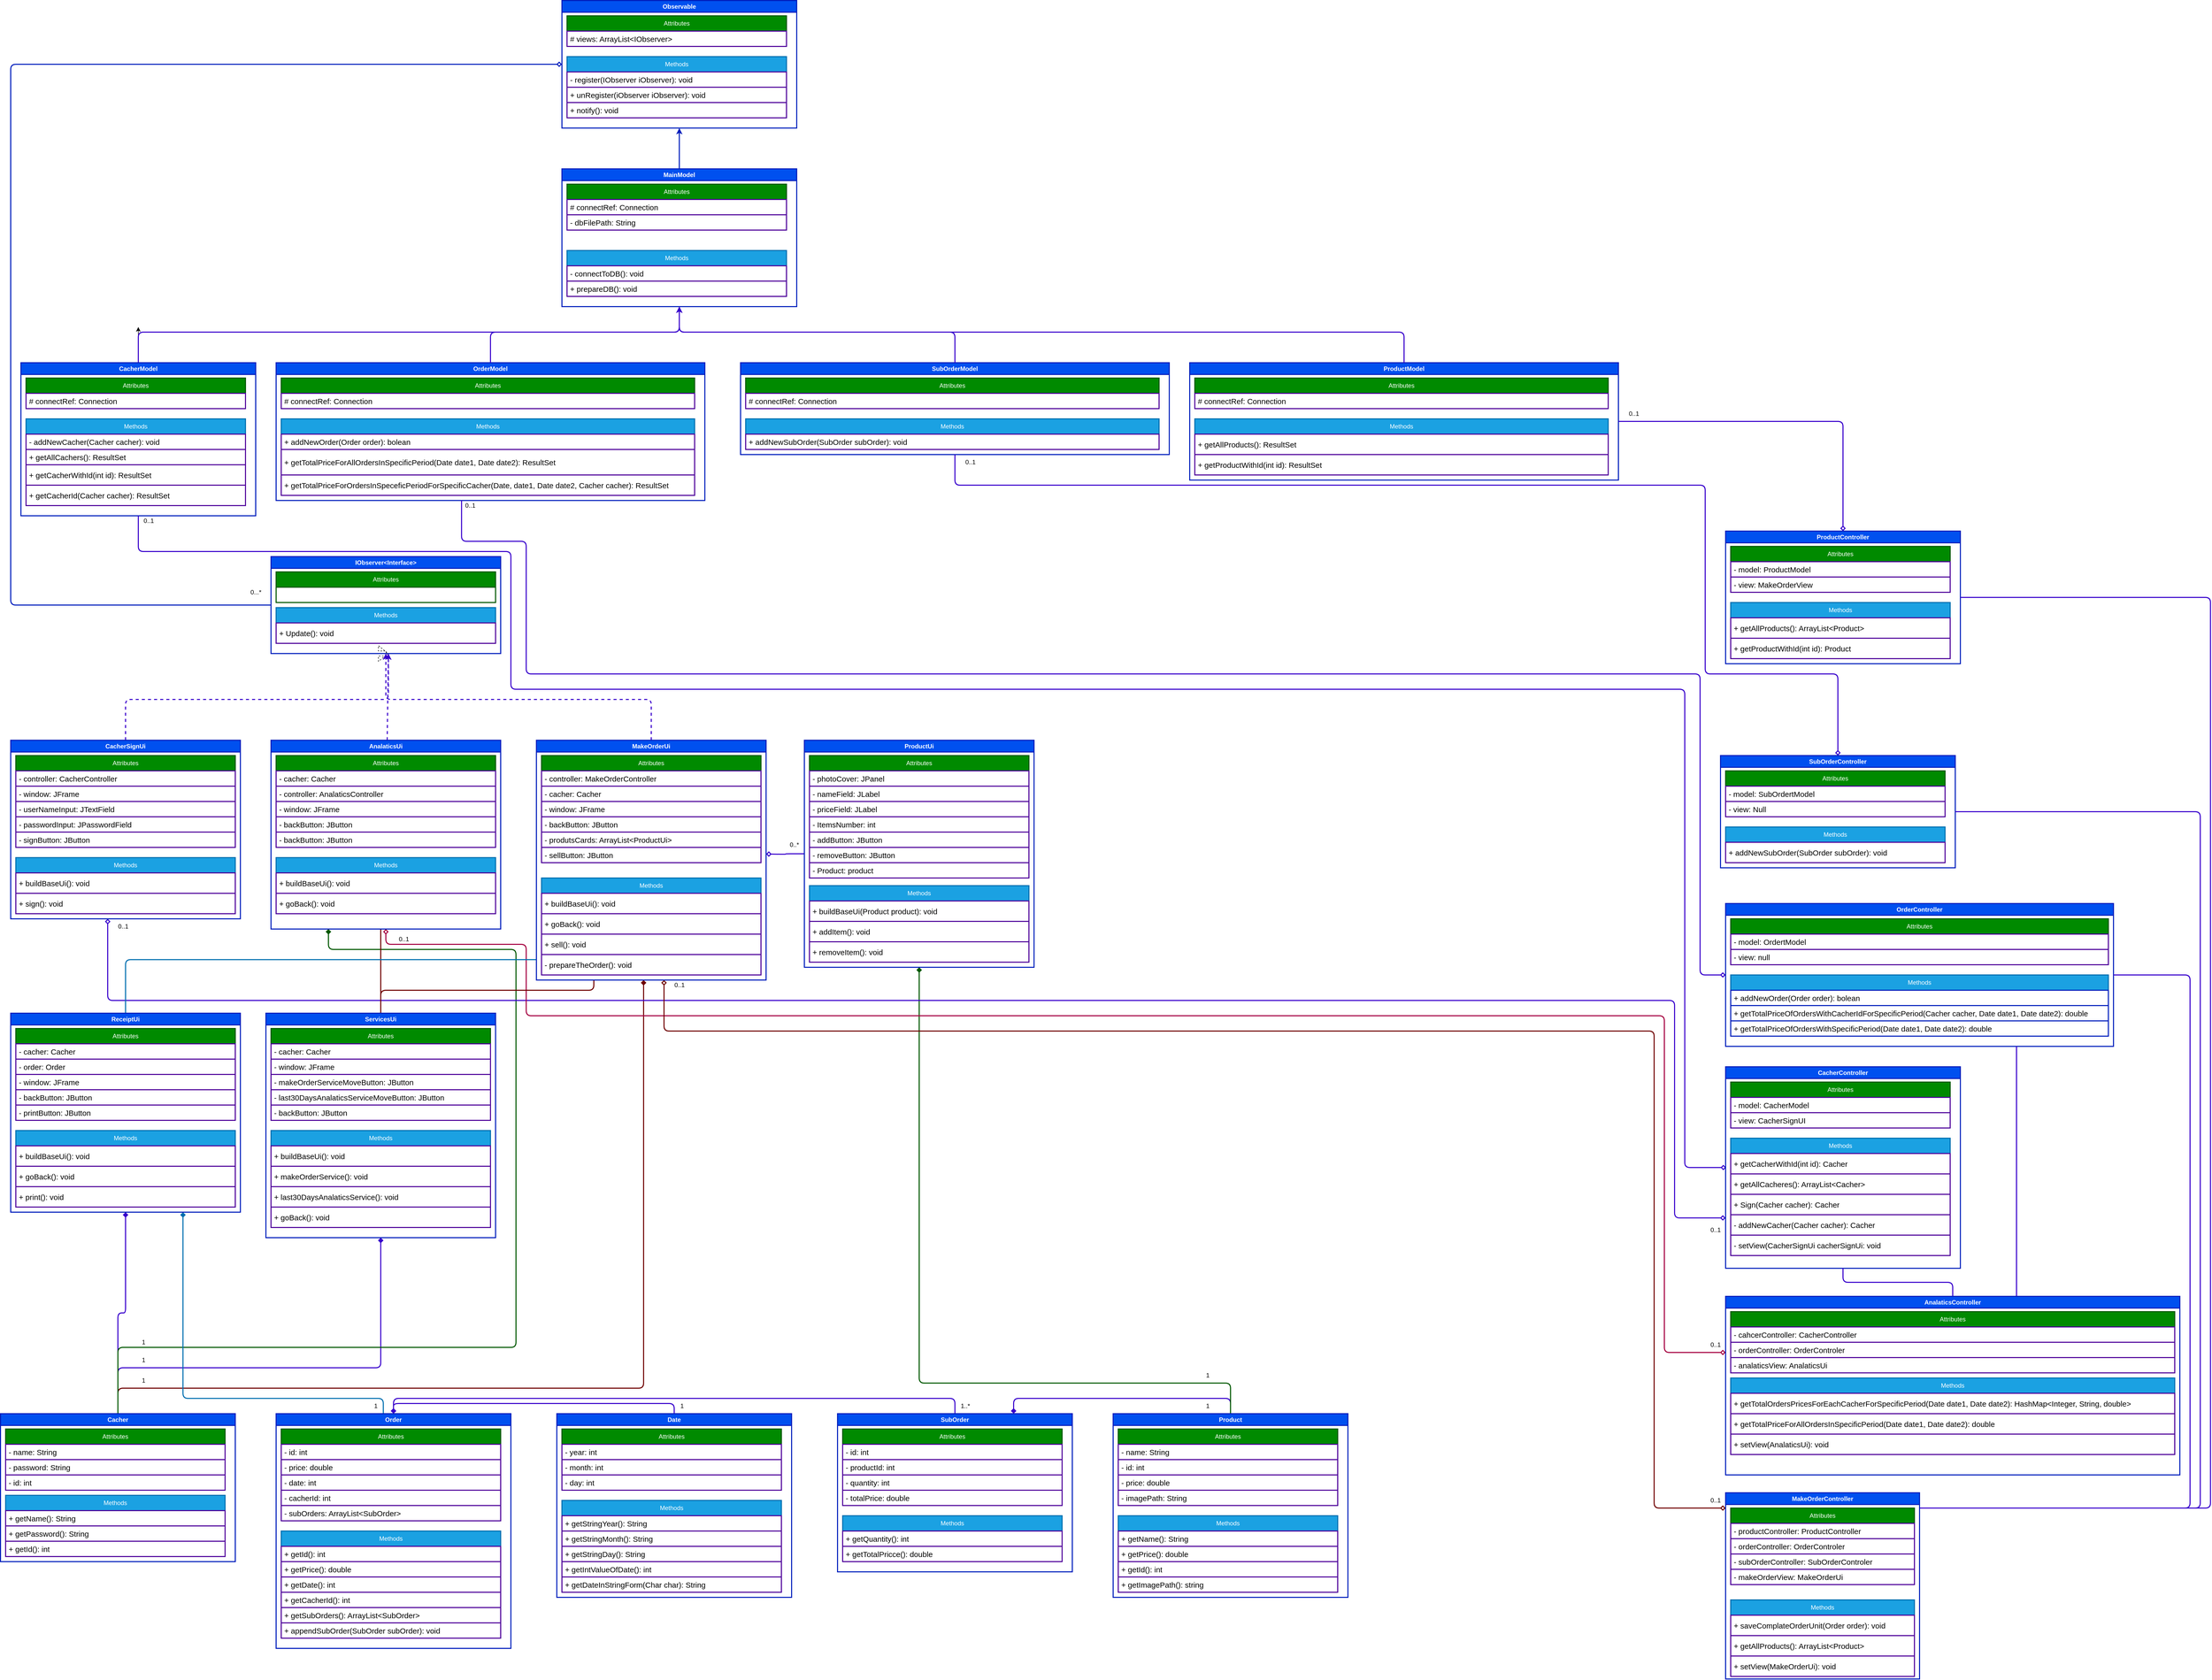 <mxfile>
    <diagram id="35rbz2cMFURh9ewFK-A6" name="Page-1">
        <mxGraphModel dx="987" dy="1845" grid="1" gridSize="10" guides="1" tooltips="1" connect="1" arrows="1" fold="1" page="1" pageScale="1" pageWidth="850" pageHeight="1100" background="#ffffff" math="0" shadow="0">
            <root>
                <mxCell id="0"/>
                <mxCell id="1" parent="0"/>
                <mxCell id="106" style="edgeStyle=none;html=1;" parent="1" source="2" edge="1">
                    <mxGeometry relative="1" as="geometry">
                        <mxPoint x="370" y="110" as="targetPoint"/>
                    </mxGeometry>
                </mxCell>
                <mxCell id="115" style="edgeStyle=none;html=1;entryX=0.5;entryY=1;entryDx=0;entryDy=0;exitX=0.5;exitY=0;exitDx=0;exitDy=0;fillColor=#6a00ff;strokeColor=#3700CC;strokeWidth=2;" parent="1" source="2" target="108" edge="1">
                    <mxGeometry relative="1" as="geometry">
                        <Array as="points">
                            <mxPoint x="370" y="120"/>
                            <mxPoint x="1430" y="120"/>
                        </Array>
                    </mxGeometry>
                </mxCell>
                <mxCell id="2" value="CacherModel" style="swimlane;whiteSpace=wrap;html=1;fillColor=#0050ef;fontColor=#ffffff;strokeColor=#001DBC;strokeWidth=2;" parent="1" vertex="1">
                    <mxGeometry x="140" y="180" width="460" height="300" as="geometry"/>
                </mxCell>
                <mxCell id="3" value="Attributes" style="swimlane;fontStyle=0;childLayout=stackLayout;horizontal=1;startSize=30;horizontalStack=0;resizeParent=1;resizeParentMax=0;resizeLast=0;collapsible=1;marginBottom=0;whiteSpace=wrap;html=1;strokeWidth=2;fillColor=#008a00;fontColor=#ffffff;strokeColor=#005700;" parent="2" vertex="1">
                    <mxGeometry x="10" y="30" width="430" height="60" as="geometry"/>
                </mxCell>
                <mxCell id="5" value="&lt;font color=&quot;#000000&quot; style=&quot;font-size: 15px;&quot;&gt;# connectRef: Connection&lt;br style=&quot;font-size: 15px;&quot;&gt;&lt;/font&gt;" style="text;strokeColor=#4C0099;fillColor=none;align=left;verticalAlign=middle;spacingLeft=4;spacingRight=4;overflow=hidden;points=[[0,0.5],[1,0.5]];portConstraint=eastwest;rotatable=0;whiteSpace=wrap;html=1;strokeWidth=2;fontSize=15;" parent="3" vertex="1">
                    <mxGeometry y="30" width="430" height="30" as="geometry"/>
                </mxCell>
                <mxCell id="7" value="Methods" style="swimlane;fontStyle=0;childLayout=stackLayout;horizontal=1;startSize=30;horizontalStack=0;resizeParent=1;resizeParentMax=0;resizeLast=0;collapsible=1;marginBottom=0;whiteSpace=wrap;html=1;strokeWidth=2;fillColor=#1ba1e2;fontColor=#ffffff;strokeColor=#006EAF;" parent="2" vertex="1">
                    <mxGeometry x="10" y="110" width="430" height="170" as="geometry"/>
                </mxCell>
                <mxCell id="107" value="&lt;font color=&quot;#000000&quot; style=&quot;font-size: 15px;&quot;&gt;- addNewCacher(Cacher cacher): void&lt;br style=&quot;font-size: 15px;&quot;&gt;&lt;/font&gt;" style="text;strokeColor=#4C0099;fillColor=none;align=left;verticalAlign=middle;spacingLeft=4;spacingRight=4;overflow=hidden;points=[[0,0.5],[1,0.5]];portConstraint=eastwest;rotatable=0;whiteSpace=wrap;html=1;strokeWidth=2;fontSize=15;" parent="7" vertex="1">
                    <mxGeometry y="30" width="430" height="30" as="geometry"/>
                </mxCell>
                <mxCell id="117" value="&lt;font color=&quot;#000000&quot; style=&quot;font-size: 15px;&quot;&gt;+ getAllCachers(): ResultSet&lt;br style=&quot;font-size: 15px;&quot;&gt;&lt;/font&gt;" style="text;strokeColor=#4C0099;fillColor=none;align=left;verticalAlign=middle;spacingLeft=4;spacingRight=4;overflow=hidden;points=[[0,0.5],[1,0.5]];portConstraint=eastwest;rotatable=0;whiteSpace=wrap;html=1;strokeWidth=2;fontSize=15;" parent="7" vertex="1">
                    <mxGeometry y="60" width="430" height="30" as="geometry"/>
                </mxCell>
                <mxCell id="146" value="&lt;font color=&quot;#000000&quot; style=&quot;font-size: 15px;&quot;&gt;+ getCacherWithId(int id): ResultSet&lt;br style=&quot;font-size: 15px;&quot;&gt;&lt;/font&gt;" style="text;strokeColor=#4C0099;fillColor=none;align=left;verticalAlign=middle;spacingLeft=4;spacingRight=4;overflow=hidden;points=[[0,0.5],[1,0.5]];portConstraint=eastwest;rotatable=0;whiteSpace=wrap;html=1;strokeWidth=2;fontSize=15;" parent="7" vertex="1">
                    <mxGeometry y="90" width="430" height="40" as="geometry"/>
                </mxCell>
                <mxCell id="143" value="&lt;font color=&quot;#000000&quot; style=&quot;font-size: 15px;&quot;&gt;+ getCacherId(Cacher cacher): ResultSet&lt;br style=&quot;font-size: 15px;&quot;&gt;&lt;/font&gt;" style="text;strokeColor=#4C0099;fillColor=none;align=left;verticalAlign=middle;spacingLeft=4;spacingRight=4;overflow=hidden;points=[[0,0.5],[1,0.5]];portConstraint=eastwest;rotatable=0;whiteSpace=wrap;html=1;strokeWidth=2;fontSize=15;" parent="7" vertex="1">
                    <mxGeometry y="130" width="430" height="40" as="geometry"/>
                </mxCell>
                <mxCell id="377" style="edgeStyle=orthogonalEdgeStyle;html=1;entryX=0.5;entryY=1;entryDx=0;entryDy=0;fillColor=#0050ef;strokeColor=#001DBC;strokeWidth=2;" parent="1" source="108" target="369" edge="1">
                    <mxGeometry relative="1" as="geometry"/>
                </mxCell>
                <mxCell id="108" value="MainModel" style="swimlane;whiteSpace=wrap;html=1;fillColor=#0050ef;fontColor=#ffffff;strokeColor=#001DBC;strokeWidth=2;" parent="1" vertex="1">
                    <mxGeometry x="1200" y="-200" width="460" height="270" as="geometry"/>
                </mxCell>
                <mxCell id="109" value="Attributes" style="swimlane;fontStyle=0;childLayout=stackLayout;horizontal=1;startSize=30;horizontalStack=0;resizeParent=1;resizeParentMax=0;resizeLast=0;collapsible=1;marginBottom=0;whiteSpace=wrap;html=1;strokeWidth=2;fillColor=#008a00;fontColor=#ffffff;strokeColor=#005700;" parent="108" vertex="1">
                    <mxGeometry x="10" y="30" width="430" height="90" as="geometry"/>
                </mxCell>
                <mxCell id="113" value="&lt;font color=&quot;#000000&quot; style=&quot;font-size: 15px;&quot;&gt;# connectRef: Connection&lt;br style=&quot;font-size: 15px;&quot;&gt;&lt;/font&gt;" style="text;strokeColor=#4C0099;fillColor=none;align=left;verticalAlign=middle;spacingLeft=4;spacingRight=4;overflow=hidden;points=[[0,0.5],[1,0.5]];portConstraint=eastwest;rotatable=0;whiteSpace=wrap;html=1;strokeWidth=2;fontSize=15;" parent="109" vertex="1">
                    <mxGeometry y="30" width="430" height="30" as="geometry"/>
                </mxCell>
                <mxCell id="110" value="&lt;font color=&quot;#000000&quot; style=&quot;font-size: 15px;&quot;&gt;- dbFilePath: String&lt;br style=&quot;font-size: 15px;&quot;&gt;&lt;/font&gt;" style="text;strokeColor=#4C0099;fillColor=none;align=left;verticalAlign=middle;spacingLeft=4;spacingRight=4;overflow=hidden;points=[[0,0.5],[1,0.5]];portConstraint=eastwest;rotatable=0;whiteSpace=wrap;html=1;strokeWidth=2;fontSize=15;" parent="109" vertex="1">
                    <mxGeometry y="60" width="430" height="30" as="geometry"/>
                </mxCell>
                <mxCell id="111" value="Methods" style="swimlane;fontStyle=0;childLayout=stackLayout;horizontal=1;startSize=30;horizontalStack=0;resizeParent=1;resizeParentMax=0;resizeLast=0;collapsible=1;marginBottom=0;whiteSpace=wrap;html=1;strokeWidth=2;fillColor=#1ba1e2;fontColor=#ffffff;strokeColor=#006EAF;" parent="108" vertex="1">
                    <mxGeometry x="10" y="160" width="430" height="90" as="geometry"/>
                </mxCell>
                <mxCell id="114" value="&lt;font color=&quot;#000000&quot; style=&quot;font-size: 15px;&quot;&gt;- connectToDB(): void&lt;br style=&quot;font-size: 15px;&quot;&gt;&lt;/font&gt;" style="text;strokeColor=#4C0099;fillColor=none;align=left;verticalAlign=middle;spacingLeft=4;spacingRight=4;overflow=hidden;points=[[0,0.5],[1,0.5]];portConstraint=eastwest;rotatable=0;whiteSpace=wrap;html=1;strokeWidth=2;fontSize=15;" parent="111" vertex="1">
                    <mxGeometry y="30" width="430" height="30" as="geometry"/>
                </mxCell>
                <mxCell id="112" value="&lt;font color=&quot;#000000&quot; style=&quot;font-size: 15px;&quot;&gt;+ prepareDB(): void&lt;br style=&quot;font-size: 15px;&quot;&gt;&lt;/font&gt;" style="text;strokeColor=#4C0099;fillColor=none;align=left;verticalAlign=middle;spacingLeft=4;spacingRight=4;overflow=hidden;points=[[0,0.5],[1,0.5]];portConstraint=eastwest;rotatable=0;whiteSpace=wrap;html=1;strokeWidth=2;fontSize=15;" parent="111" vertex="1">
                    <mxGeometry y="60" width="430" height="30" as="geometry"/>
                </mxCell>
                <mxCell id="118" value="OrderModel" style="swimlane;whiteSpace=wrap;html=1;fillColor=#0050ef;fontColor=#ffffff;strokeColor=#001DBC;strokeWidth=2;" parent="1" vertex="1">
                    <mxGeometry x="640" y="180" width="840" height="270" as="geometry"/>
                </mxCell>
                <mxCell id="119" value="Attributes" style="swimlane;fontStyle=0;childLayout=stackLayout;horizontal=1;startSize=30;horizontalStack=0;resizeParent=1;resizeParentMax=0;resizeLast=0;collapsible=1;marginBottom=0;whiteSpace=wrap;html=1;strokeWidth=2;fillColor=#008a00;fontColor=#ffffff;strokeColor=#005700;" parent="118" vertex="1">
                    <mxGeometry x="10" y="30" width="810" height="60" as="geometry"/>
                </mxCell>
                <mxCell id="120" value="&lt;font color=&quot;#000000&quot; style=&quot;font-size: 15px;&quot;&gt;# connectRef: Connection&lt;br style=&quot;font-size: 15px;&quot;&gt;&lt;/font&gt;" style="text;strokeColor=#4C0099;fillColor=none;align=left;verticalAlign=middle;spacingLeft=4;spacingRight=4;overflow=hidden;points=[[0,0.5],[1,0.5]];portConstraint=eastwest;rotatable=0;whiteSpace=wrap;html=1;strokeWidth=2;fontSize=15;" parent="119" vertex="1">
                    <mxGeometry y="30" width="810" height="30" as="geometry"/>
                </mxCell>
                <mxCell id="121" value="Methods" style="swimlane;fontStyle=0;childLayout=stackLayout;horizontal=1;startSize=30;horizontalStack=0;resizeParent=1;resizeParentMax=0;resizeLast=0;collapsible=1;marginBottom=0;whiteSpace=wrap;html=1;strokeWidth=2;fillColor=#1ba1e2;fontColor=#ffffff;strokeColor=#006EAF;" parent="118" vertex="1">
                    <mxGeometry x="10" y="110" width="810" height="150" as="geometry"/>
                </mxCell>
                <mxCell id="122" value="&lt;font color=&quot;#000000&quot; style=&quot;font-size: 15px;&quot;&gt;+ addNewOrder(Order order): bolean&lt;br style=&quot;font-size: 15px;&quot;&gt;&lt;/font&gt;" style="text;strokeColor=#4C0099;fillColor=none;align=left;verticalAlign=middle;spacingLeft=4;spacingRight=4;overflow=hidden;points=[[0,0.5],[1,0.5]];portConstraint=eastwest;rotatable=0;whiteSpace=wrap;html=1;strokeWidth=2;fontSize=15;" parent="121" vertex="1">
                    <mxGeometry y="30" width="810" height="30" as="geometry"/>
                </mxCell>
                <mxCell id="123" value="&lt;font color=&quot;#000000&quot; style=&quot;font-size: 15px;&quot;&gt;+ getTotalPriceFor&lt;/font&gt;&lt;span style=&quot;color: rgb(0, 0, 0);&quot;&gt;AllOrdersIn&lt;/span&gt;&lt;font color=&quot;#000000&quot; style=&quot;font-size: 15px;&quot;&gt;SpecificPeriod(Date date1, Date date2): ResultSet&amp;nbsp;&lt;br style=&quot;font-size: 15px;&quot;&gt;&lt;/font&gt;" style="text;strokeColor=#4C0099;fillColor=none;align=left;verticalAlign=middle;spacingLeft=4;spacingRight=4;overflow=hidden;points=[[0,0.5],[1,0.5]];portConstraint=eastwest;rotatable=0;whiteSpace=wrap;html=1;strokeWidth=2;fontSize=15;" parent="121" vertex="1">
                    <mxGeometry y="60" width="810" height="50" as="geometry"/>
                </mxCell>
                <mxCell id="124" value="&lt;font color=&quot;#000000&quot; style=&quot;font-size: 15px;&quot;&gt;+ getTotalPriceForOrdersInSpeceficPeriodForSpecificCacher(Date, date1, Date date2, Cacher cacher): ResultSet&lt;br style=&quot;font-size: 15px;&quot;&gt;&lt;/font&gt;" style="text;strokeColor=#4C0099;fillColor=none;align=left;verticalAlign=middle;spacingLeft=4;spacingRight=4;overflow=hidden;points=[[0,0.5],[1,0.5]];portConstraint=eastwest;rotatable=0;whiteSpace=wrap;html=1;strokeWidth=2;fontSize=15;" parent="121" vertex="1">
                    <mxGeometry y="110" width="810" height="40" as="geometry"/>
                </mxCell>
                <mxCell id="125" style="edgeStyle=none;html=1;entryX=0.5;entryY=1;entryDx=0;entryDy=0;fillColor=#6a00ff;strokeColor=#3700CC;strokeWidth=2;exitX=0.5;exitY=0;exitDx=0;exitDy=0;" parent="1" source="118" target="108" edge="1">
                    <mxGeometry relative="1" as="geometry">
                        <mxPoint x="860" y="170" as="sourcePoint"/>
                        <mxPoint x="1130" y="100" as="targetPoint"/>
                        <Array as="points">
                            <mxPoint x="1060" y="120"/>
                            <mxPoint x="1430" y="120"/>
                        </Array>
                    </mxGeometry>
                </mxCell>
                <mxCell id="133" value="ProductModel" style="swimlane;whiteSpace=wrap;html=1;fillColor=#0050ef;fontColor=#ffffff;strokeColor=#001DBC;strokeWidth=2;" parent="1" vertex="1">
                    <mxGeometry x="2430" y="180" width="840" height="230" as="geometry"/>
                </mxCell>
                <mxCell id="134" value="Attributes" style="swimlane;fontStyle=0;childLayout=stackLayout;horizontal=1;startSize=30;horizontalStack=0;resizeParent=1;resizeParentMax=0;resizeLast=0;collapsible=1;marginBottom=0;whiteSpace=wrap;html=1;strokeWidth=2;fillColor=#008a00;fontColor=#ffffff;strokeColor=#005700;" parent="133" vertex="1">
                    <mxGeometry x="10" y="30" width="810" height="60" as="geometry"/>
                </mxCell>
                <mxCell id="135" value="&lt;font color=&quot;#000000&quot; style=&quot;font-size: 15px;&quot;&gt;# connectRef: Connection&lt;br style=&quot;font-size: 15px;&quot;&gt;&lt;/font&gt;" style="text;strokeColor=#4C0099;fillColor=none;align=left;verticalAlign=middle;spacingLeft=4;spacingRight=4;overflow=hidden;points=[[0,0.5],[1,0.5]];portConstraint=eastwest;rotatable=0;whiteSpace=wrap;html=1;strokeWidth=2;fontSize=15;" parent="134" vertex="1">
                    <mxGeometry y="30" width="810" height="30" as="geometry"/>
                </mxCell>
                <mxCell id="136" value="Methods" style="swimlane;fontStyle=0;childLayout=stackLayout;horizontal=1;startSize=30;horizontalStack=0;resizeParent=1;resizeParentMax=0;resizeLast=0;collapsible=1;marginBottom=0;whiteSpace=wrap;html=1;strokeWidth=2;fillColor=#1ba1e2;fontColor=#ffffff;strokeColor=#006EAF;" parent="133" vertex="1">
                    <mxGeometry x="10" y="110" width="810" height="110" as="geometry"/>
                </mxCell>
                <mxCell id="139" value="&lt;font color=&quot;#000000&quot; style=&quot;font-size: 15px;&quot;&gt;+ getAllProducts(): ResultSet&lt;br style=&quot;font-size: 15px;&quot;&gt;&lt;/font&gt;" style="text;strokeColor=#4C0099;fillColor=none;align=left;verticalAlign=middle;spacingLeft=4;spacingRight=4;overflow=hidden;points=[[0,0.5],[1,0.5]];portConstraint=eastwest;rotatable=0;whiteSpace=wrap;html=1;strokeWidth=2;fontSize=15;" parent="136" vertex="1">
                    <mxGeometry y="30" width="810" height="40" as="geometry"/>
                </mxCell>
                <mxCell id="144" value="&lt;font color=&quot;#000000&quot; style=&quot;font-size: 15px;&quot;&gt;+ getProductWithId(int id): ResultSet&lt;br style=&quot;font-size: 15px;&quot;&gt;&lt;/font&gt;" style="text;strokeColor=#4C0099;fillColor=none;align=left;verticalAlign=middle;spacingLeft=4;spacingRight=4;overflow=hidden;points=[[0,0.5],[1,0.5]];portConstraint=eastwest;rotatable=0;whiteSpace=wrap;html=1;strokeWidth=2;fontSize=15;" parent="136" vertex="1">
                    <mxGeometry y="70" width="810" height="40" as="geometry"/>
                </mxCell>
                <mxCell id="148" value="SubOrderModel" style="swimlane;whiteSpace=wrap;html=1;fillColor=#0050ef;fontColor=#ffffff;strokeColor=#001DBC;strokeWidth=2;" parent="1" vertex="1">
                    <mxGeometry x="1550" y="180" width="840" height="180" as="geometry"/>
                </mxCell>
                <mxCell id="149" value="Attributes" style="swimlane;fontStyle=0;childLayout=stackLayout;horizontal=1;startSize=30;horizontalStack=0;resizeParent=1;resizeParentMax=0;resizeLast=0;collapsible=1;marginBottom=0;whiteSpace=wrap;html=1;strokeWidth=2;fillColor=#008a00;fontColor=#ffffff;strokeColor=#005700;" parent="148" vertex="1">
                    <mxGeometry x="10" y="30" width="810" height="60" as="geometry"/>
                </mxCell>
                <mxCell id="150" value="&lt;font color=&quot;#000000&quot; style=&quot;font-size: 15px;&quot;&gt;# connectRef: Connection&lt;br style=&quot;font-size: 15px;&quot;&gt;&lt;/font&gt;" style="text;strokeColor=#4C0099;fillColor=none;align=left;verticalAlign=middle;spacingLeft=4;spacingRight=4;overflow=hidden;points=[[0,0.5],[1,0.5]];portConstraint=eastwest;rotatable=0;whiteSpace=wrap;html=1;strokeWidth=2;fontSize=15;" parent="149" vertex="1">
                    <mxGeometry y="30" width="810" height="30" as="geometry"/>
                </mxCell>
                <mxCell id="151" value="Methods" style="swimlane;fontStyle=0;childLayout=stackLayout;horizontal=1;startSize=30;horizontalStack=0;resizeParent=1;resizeParentMax=0;resizeLast=0;collapsible=1;marginBottom=0;whiteSpace=wrap;html=1;strokeWidth=2;fillColor=#1ba1e2;fontColor=#ffffff;strokeColor=#006EAF;" parent="148" vertex="1">
                    <mxGeometry x="10" y="110" width="810" height="60" as="geometry"/>
                </mxCell>
                <mxCell id="152" value="&lt;font color=&quot;#000000&quot; style=&quot;font-size: 15px;&quot;&gt;+ addNewSubOrder(SubOrder subOrder): void&lt;br style=&quot;font-size: 15px;&quot;&gt;&lt;/font&gt;" style="text;strokeColor=#4C0099;fillColor=none;align=left;verticalAlign=middle;spacingLeft=4;spacingRight=4;overflow=hidden;points=[[0,0.5],[1,0.5]];portConstraint=eastwest;rotatable=0;whiteSpace=wrap;html=1;strokeWidth=2;fontSize=15;" parent="151" vertex="1">
                    <mxGeometry y="30" width="810" height="30" as="geometry"/>
                </mxCell>
                <mxCell id="157" style="edgeStyle=none;html=1;entryX=0.5;entryY=1;entryDx=0;entryDy=0;fillColor=#6a00ff;strokeColor=#3700CC;strokeWidth=2;exitX=0.5;exitY=0;exitDx=0;exitDy=0;" parent="1" source="148" target="108" edge="1">
                    <mxGeometry relative="1" as="geometry">
                        <mxPoint x="1590.0" y="160" as="sourcePoint"/>
                        <mxPoint x="1960" y="50" as="targetPoint"/>
                        <Array as="points">
                            <mxPoint x="1970" y="120"/>
                            <mxPoint x="1430" y="120"/>
                        </Array>
                    </mxGeometry>
                </mxCell>
                <mxCell id="158" style="edgeStyle=none;html=1;entryX=0.5;entryY=1;entryDx=0;entryDy=0;fillColor=#6a00ff;strokeColor=#3700CC;strokeWidth=2;" parent="1" target="108" edge="1">
                    <mxGeometry relative="1" as="geometry">
                        <mxPoint x="2850" y="180" as="sourcePoint"/>
                        <mxPoint x="2310" y="70" as="targetPoint"/>
                        <Array as="points">
                            <mxPoint x="2850" y="120"/>
                            <mxPoint x="1430" y="120"/>
                        </Array>
                    </mxGeometry>
                </mxCell>
                <mxCell id="399" style="edgeStyle=orthogonalEdgeStyle;html=1;strokeWidth=2;endArrow=diamond;endFill=1;fillColor=#a20025;strokeColor=#6F0000;" parent="1" source="159" edge="1">
                    <mxGeometry relative="1" as="geometry">
                        <mxPoint x="1360" y="1390" as="targetPoint"/>
                        <Array as="points">
                            <mxPoint x="330" y="2190"/>
                            <mxPoint x="1360" y="2190"/>
                        </Array>
                    </mxGeometry>
                </mxCell>
                <mxCell id="402" style="edgeStyle=orthogonalEdgeStyle;html=1;entryX=0.5;entryY=1;entryDx=0;entryDy=0;strokeWidth=2;startArrow=none;startFill=0;endArrow=diamond;endFill=1;fillColor=#6a00ff;strokeColor=#3700CC;" parent="1" source="159" target="346" edge="1">
                    <mxGeometry relative="1" as="geometry"/>
                </mxCell>
                <mxCell id="403" style="edgeStyle=orthogonalEdgeStyle;html=1;entryX=0.5;entryY=1;entryDx=0;entryDy=0;strokeWidth=2;startArrow=none;startFill=0;endArrow=diamond;endFill=1;fillColor=#6a00ff;strokeColor=#3700CC;" parent="1" source="159" target="310" edge="1">
                    <mxGeometry relative="1" as="geometry">
                        <Array as="points">
                            <mxPoint x="330" y="2150"/>
                            <mxPoint x="845" y="2150"/>
                        </Array>
                    </mxGeometry>
                </mxCell>
                <mxCell id="404" style="edgeStyle=orthogonalEdgeStyle;html=1;strokeWidth=2;startArrow=none;startFill=0;endArrow=diamond;endFill=1;fillColor=#008a00;strokeColor=#005700;entryX=0.25;entryY=1;entryDx=0;entryDy=0;" parent="1" source="159" target="358" edge="1">
                    <mxGeometry relative="1" as="geometry">
                        <mxPoint x="810" y="1250" as="targetPoint"/>
                        <Array as="points">
                            <mxPoint x="330" y="2110"/>
                            <mxPoint x="1110" y="2110"/>
                            <mxPoint x="1110" y="1330"/>
                            <mxPoint x="743" y="1330"/>
                        </Array>
                    </mxGeometry>
                </mxCell>
                <mxCell id="159" value="Cacher" style="swimlane;whiteSpace=wrap;html=1;fillColor=#0050ef;fontColor=#ffffff;strokeColor=#001DBC;strokeWidth=2;" parent="1" vertex="1">
                    <mxGeometry x="100" y="2240" width="460" height="290" as="geometry"/>
                </mxCell>
                <mxCell id="160" value="Attributes" style="swimlane;fontStyle=0;childLayout=stackLayout;horizontal=1;startSize=30;horizontalStack=0;resizeParent=1;resizeParentMax=0;resizeLast=0;collapsible=1;marginBottom=0;whiteSpace=wrap;html=1;strokeWidth=2;fillColor=#008a00;fontColor=#ffffff;strokeColor=#005700;" parent="159" vertex="1">
                    <mxGeometry x="10" y="30" width="430" height="120" as="geometry"/>
                </mxCell>
                <mxCell id="161" value="&lt;font color=&quot;#000000&quot; style=&quot;font-size: 15px;&quot;&gt;- name: String&lt;br style=&quot;font-size: 15px;&quot;&gt;&lt;/font&gt;" style="text;strokeColor=#4C0099;fillColor=none;align=left;verticalAlign=middle;spacingLeft=4;spacingRight=4;overflow=hidden;points=[[0,0.5],[1,0.5]];portConstraint=eastwest;rotatable=0;whiteSpace=wrap;html=1;strokeWidth=2;fontSize=15;" parent="160" vertex="1">
                    <mxGeometry y="30" width="430" height="30" as="geometry"/>
                </mxCell>
                <mxCell id="166" value="&lt;font color=&quot;#000000&quot; style=&quot;font-size: 15px;&quot;&gt;- password: String&lt;br style=&quot;font-size: 15px;&quot;&gt;&lt;/font&gt;" style="text;strokeColor=#4C0099;fillColor=none;align=left;verticalAlign=middle;spacingLeft=4;spacingRight=4;overflow=hidden;points=[[0,0.5],[1,0.5]];portConstraint=eastwest;rotatable=0;whiteSpace=wrap;html=1;strokeWidth=2;fontSize=15;" parent="160" vertex="1">
                    <mxGeometry y="60" width="430" height="30" as="geometry"/>
                </mxCell>
                <mxCell id="162" value="&lt;font color=&quot;#000000&quot; style=&quot;font-size: 15px;&quot;&gt;- id: int&lt;br style=&quot;font-size: 15px;&quot;&gt;&lt;/font&gt;" style="text;strokeColor=#4C0099;fillColor=none;align=left;verticalAlign=middle;spacingLeft=4;spacingRight=4;overflow=hidden;points=[[0,0.5],[1,0.5]];portConstraint=eastwest;rotatable=0;whiteSpace=wrap;html=1;strokeWidth=2;fontSize=15;" parent="160" vertex="1">
                    <mxGeometry y="90" width="430" height="30" as="geometry"/>
                </mxCell>
                <mxCell id="163" value="Methods" style="swimlane;fontStyle=0;childLayout=stackLayout;horizontal=1;startSize=30;horizontalStack=0;resizeParent=1;resizeParentMax=0;resizeLast=0;collapsible=1;marginBottom=0;whiteSpace=wrap;html=1;strokeWidth=2;fillColor=#1ba1e2;fontColor=#ffffff;strokeColor=#006EAF;" parent="159" vertex="1">
                    <mxGeometry x="10" y="160" width="430" height="120" as="geometry"/>
                </mxCell>
                <mxCell id="164" value="&lt;font color=&quot;#000000&quot; style=&quot;font-size: 15px;&quot;&gt;+ getName(): String&lt;br style=&quot;font-size: 15px;&quot;&gt;&lt;/font&gt;" style="text;strokeColor=#4C0099;fillColor=none;align=left;verticalAlign=middle;spacingLeft=4;spacingRight=4;overflow=hidden;points=[[0,0.5],[1,0.5]];portConstraint=eastwest;rotatable=0;whiteSpace=wrap;html=1;strokeWidth=2;fontSize=15;" parent="163" vertex="1">
                    <mxGeometry y="30" width="430" height="30" as="geometry"/>
                </mxCell>
                <mxCell id="165" value="&lt;font color=&quot;#000000&quot; style=&quot;font-size: 15px;&quot;&gt;+ getPassword(): String&lt;br style=&quot;font-size: 15px;&quot;&gt;&lt;/font&gt;" style="text;strokeColor=#4C0099;fillColor=none;align=left;verticalAlign=middle;spacingLeft=4;spacingRight=4;overflow=hidden;points=[[0,0.5],[1,0.5]];portConstraint=eastwest;rotatable=0;whiteSpace=wrap;html=1;strokeWidth=2;fontSize=15;" parent="163" vertex="1">
                    <mxGeometry y="60" width="430" height="30" as="geometry"/>
                </mxCell>
                <mxCell id="167" value="&lt;font color=&quot;#000000&quot; style=&quot;font-size: 15px;&quot;&gt;+ getId(): int&lt;br style=&quot;font-size: 15px;&quot;&gt;&lt;/font&gt;" style="text;strokeColor=#4C0099;fillColor=none;align=left;verticalAlign=middle;spacingLeft=4;spacingRight=4;overflow=hidden;points=[[0,0.5],[1,0.5]];portConstraint=eastwest;rotatable=0;whiteSpace=wrap;html=1;strokeWidth=2;fontSize=15;" parent="163" vertex="1">
                    <mxGeometry y="90" width="430" height="30" as="geometry"/>
                </mxCell>
                <mxCell id="398" style="edgeStyle=orthogonalEdgeStyle;html=1;strokeWidth=2;endArrow=diamond;endFill=1;fillColor=#6a00ff;strokeColor=#3700CC;entryX=0.75;entryY=0;entryDx=0;entryDy=0;" parent="1" source="173" target="197" edge="1">
                    <mxGeometry relative="1" as="geometry">
                        <mxPoint x="2070" y="2220" as="targetPoint"/>
                        <Array as="points">
                            <mxPoint x="2510" y="2210"/>
                            <mxPoint x="2085" y="2210"/>
                        </Array>
                    </mxGeometry>
                </mxCell>
                <mxCell id="428" style="edgeStyle=orthogonalEdgeStyle;html=1;entryX=0.5;entryY=1;entryDx=0;entryDy=0;strokeWidth=2;endArrow=diamond;endFill=1;fillColor=#008a00;strokeColor=#005700;" parent="1" source="173" target="406" edge="1">
                    <mxGeometry relative="1" as="geometry">
                        <Array as="points">
                            <mxPoint x="2510" y="2180"/>
                            <mxPoint x="1900" y="2180"/>
                        </Array>
                    </mxGeometry>
                </mxCell>
                <mxCell id="173" value="Product" style="swimlane;whiteSpace=wrap;html=1;fillColor=#0050ef;fontColor=#ffffff;strokeColor=#001DBC;strokeWidth=2;" parent="1" vertex="1">
                    <mxGeometry x="2280" y="2240" width="460" height="360" as="geometry"/>
                </mxCell>
                <mxCell id="174" value="Attributes" style="swimlane;fontStyle=0;childLayout=stackLayout;horizontal=1;startSize=30;horizontalStack=0;resizeParent=1;resizeParentMax=0;resizeLast=0;collapsible=1;marginBottom=0;whiteSpace=wrap;html=1;strokeWidth=2;fillColor=#008a00;fontColor=#ffffff;strokeColor=#005700;" parent="173" vertex="1">
                    <mxGeometry x="10" y="30" width="430" height="150" as="geometry"/>
                </mxCell>
                <mxCell id="175" value="&lt;font color=&quot;#000000&quot; style=&quot;font-size: 15px;&quot;&gt;- name: String&lt;br style=&quot;font-size: 15px;&quot;&gt;&lt;/font&gt;" style="text;strokeColor=#4C0099;fillColor=none;align=left;verticalAlign=middle;spacingLeft=4;spacingRight=4;overflow=hidden;points=[[0,0.5],[1,0.5]];portConstraint=eastwest;rotatable=0;whiteSpace=wrap;html=1;strokeWidth=2;fontSize=15;" parent="174" vertex="1">
                    <mxGeometry y="30" width="430" height="30" as="geometry"/>
                </mxCell>
                <mxCell id="176" value="&lt;font color=&quot;#000000&quot; style=&quot;font-size: 15px;&quot;&gt;- id: int&lt;br style=&quot;font-size: 15px;&quot;&gt;&lt;/font&gt;" style="text;strokeColor=#4C0099;fillColor=none;align=left;verticalAlign=middle;spacingLeft=4;spacingRight=4;overflow=hidden;points=[[0,0.5],[1,0.5]];portConstraint=eastwest;rotatable=0;whiteSpace=wrap;html=1;strokeWidth=2;fontSize=15;" parent="174" vertex="1">
                    <mxGeometry y="60" width="430" height="30" as="geometry"/>
                </mxCell>
                <mxCell id="177" value="&lt;font color=&quot;#000000&quot; style=&quot;font-size: 15px;&quot;&gt;- price: double&lt;br style=&quot;font-size: 15px;&quot;&gt;&lt;/font&gt;" style="text;strokeColor=#4C0099;fillColor=none;align=left;verticalAlign=middle;spacingLeft=4;spacingRight=4;overflow=hidden;points=[[0,0.5],[1,0.5]];portConstraint=eastwest;rotatable=0;whiteSpace=wrap;html=1;strokeWidth=2;fontSize=15;" parent="174" vertex="1">
                    <mxGeometry y="90" width="430" height="30" as="geometry"/>
                </mxCell>
                <mxCell id="183" value="&lt;font color=&quot;#000000&quot; style=&quot;font-size: 15px;&quot;&gt;- imagePath: String&lt;br style=&quot;font-size: 15px;&quot;&gt;&lt;/font&gt;" style="text;strokeColor=#4C0099;fillColor=none;align=left;verticalAlign=middle;spacingLeft=4;spacingRight=4;overflow=hidden;points=[[0,0.5],[1,0.5]];portConstraint=eastwest;rotatable=0;whiteSpace=wrap;html=1;strokeWidth=2;fontSize=15;" parent="174" vertex="1">
                    <mxGeometry y="120" width="430" height="30" as="geometry"/>
                </mxCell>
                <mxCell id="178" value="Methods" style="swimlane;fontStyle=0;childLayout=stackLayout;horizontal=1;startSize=30;horizontalStack=0;resizeParent=1;resizeParentMax=0;resizeLast=0;collapsible=1;marginBottom=0;whiteSpace=wrap;html=1;strokeWidth=2;fillColor=#1ba1e2;fontColor=#ffffff;strokeColor=#006EAF;" parent="173" vertex="1">
                    <mxGeometry x="10" y="200" width="430" height="150" as="geometry"/>
                </mxCell>
                <mxCell id="179" value="&lt;font color=&quot;#000000&quot; style=&quot;font-size: 15px;&quot;&gt;+ getName(): String&lt;br style=&quot;font-size: 15px;&quot;&gt;&lt;/font&gt;" style="text;strokeColor=#4C0099;fillColor=none;align=left;verticalAlign=middle;spacingLeft=4;spacingRight=4;overflow=hidden;points=[[0,0.5],[1,0.5]];portConstraint=eastwest;rotatable=0;whiteSpace=wrap;html=1;strokeWidth=2;fontSize=15;" parent="178" vertex="1">
                    <mxGeometry y="30" width="430" height="30" as="geometry"/>
                </mxCell>
                <mxCell id="180" value="&lt;font color=&quot;#000000&quot; style=&quot;font-size: 15px;&quot;&gt;+ getPrice(): double&lt;br style=&quot;font-size: 15px;&quot;&gt;&lt;/font&gt;" style="text;strokeColor=#4C0099;fillColor=none;align=left;verticalAlign=middle;spacingLeft=4;spacingRight=4;overflow=hidden;points=[[0,0.5],[1,0.5]];portConstraint=eastwest;rotatable=0;whiteSpace=wrap;html=1;strokeWidth=2;fontSize=15;" parent="178" vertex="1">
                    <mxGeometry y="60" width="430" height="30" as="geometry"/>
                </mxCell>
                <mxCell id="181" value="&lt;font color=&quot;#000000&quot; style=&quot;font-size: 15px;&quot;&gt;+ getId(): int&lt;br style=&quot;font-size: 15px;&quot;&gt;&lt;/font&gt;" style="text;strokeColor=#4C0099;fillColor=none;align=left;verticalAlign=middle;spacingLeft=4;spacingRight=4;overflow=hidden;points=[[0,0.5],[1,0.5]];portConstraint=eastwest;rotatable=0;whiteSpace=wrap;html=1;strokeWidth=2;fontSize=15;" parent="178" vertex="1">
                    <mxGeometry y="90" width="430" height="30" as="geometry"/>
                </mxCell>
                <mxCell id="182" value="&lt;font color=&quot;#000000&quot; style=&quot;font-size: 15px;&quot;&gt;+ getImagePath(): string&lt;br style=&quot;font-size: 15px;&quot;&gt;&lt;/font&gt;" style="text;strokeColor=#4C0099;fillColor=none;align=left;verticalAlign=middle;spacingLeft=4;spacingRight=4;overflow=hidden;points=[[0,0.5],[1,0.5]];portConstraint=eastwest;rotatable=0;whiteSpace=wrap;html=1;strokeWidth=2;fontSize=15;" parent="178" vertex="1">
                    <mxGeometry y="120" width="430" height="30" as="geometry"/>
                </mxCell>
                <mxCell id="397" style="edgeStyle=orthogonalEdgeStyle;html=1;entryX=0.5;entryY=0;entryDx=0;entryDy=0;strokeWidth=2;endArrow=diamond;endFill=1;fillColor=#6a00ff;strokeColor=#3700CC;" parent="1" source="185" target="207" edge="1">
                    <mxGeometry relative="1" as="geometry">
                        <Array as="points">
                            <mxPoint x="1420" y="2220"/>
                            <mxPoint x="870" y="2220"/>
                        </Array>
                    </mxGeometry>
                </mxCell>
                <mxCell id="185" value="Date" style="swimlane;whiteSpace=wrap;html=1;fillColor=#0050ef;fontColor=#ffffff;strokeColor=#001DBC;strokeWidth=2;startSize=23;" parent="1" vertex="1">
                    <mxGeometry x="1190" y="2240" width="460" height="360" as="geometry"/>
                </mxCell>
                <mxCell id="186" value="Attributes" style="swimlane;fontStyle=0;childLayout=stackLayout;horizontal=1;startSize=30;horizontalStack=0;resizeParent=1;resizeParentMax=0;resizeLast=0;collapsible=1;marginBottom=0;whiteSpace=wrap;html=1;strokeWidth=2;fillColor=#008a00;fontColor=#ffffff;strokeColor=#005700;" parent="185" vertex="1">
                    <mxGeometry x="10" y="30" width="430" height="120" as="geometry"/>
                </mxCell>
                <mxCell id="187" value="&lt;font color=&quot;#000000&quot; style=&quot;font-size: 15px;&quot;&gt;- year: int&lt;br style=&quot;font-size: 15px;&quot;&gt;&lt;/font&gt;" style="text;strokeColor=#4C0099;fillColor=none;align=left;verticalAlign=middle;spacingLeft=4;spacingRight=4;overflow=hidden;points=[[0,0.5],[1,0.5]];portConstraint=eastwest;rotatable=0;whiteSpace=wrap;html=1;strokeWidth=2;fontSize=15;" parent="186" vertex="1">
                    <mxGeometry y="30" width="430" height="30" as="geometry"/>
                </mxCell>
                <mxCell id="188" value="&lt;font color=&quot;#000000&quot; style=&quot;font-size: 15px;&quot;&gt;- month: int&lt;br style=&quot;font-size: 15px;&quot;&gt;&lt;/font&gt;" style="text;strokeColor=#4C0099;fillColor=none;align=left;verticalAlign=middle;spacingLeft=4;spacingRight=4;overflow=hidden;points=[[0,0.5],[1,0.5]];portConstraint=eastwest;rotatable=0;whiteSpace=wrap;html=1;strokeWidth=2;fontSize=15;" parent="186" vertex="1">
                    <mxGeometry y="60" width="430" height="30" as="geometry"/>
                </mxCell>
                <mxCell id="189" value="&lt;font color=&quot;#000000&quot; style=&quot;font-size: 15px;&quot;&gt;- day: int&lt;br style=&quot;font-size: 15px;&quot;&gt;&lt;/font&gt;" style="text;strokeColor=#4C0099;fillColor=none;align=left;verticalAlign=middle;spacingLeft=4;spacingRight=4;overflow=hidden;points=[[0,0.5],[1,0.5]];portConstraint=eastwest;rotatable=0;whiteSpace=wrap;html=1;strokeWidth=2;fontSize=15;" parent="186" vertex="1">
                    <mxGeometry y="90" width="430" height="30" as="geometry"/>
                </mxCell>
                <mxCell id="191" value="Methods" style="swimlane;fontStyle=0;childLayout=stackLayout;horizontal=1;startSize=30;horizontalStack=0;resizeParent=1;resizeParentMax=0;resizeLast=0;collapsible=1;marginBottom=0;whiteSpace=wrap;html=1;strokeWidth=2;fillColor=#1ba1e2;fontColor=#ffffff;strokeColor=#006EAF;" parent="185" vertex="1">
                    <mxGeometry x="10" y="170" width="430" height="180" as="geometry"/>
                </mxCell>
                <mxCell id="192" value="&lt;font color=&quot;#000000&quot; style=&quot;font-size: 15px;&quot;&gt;+ getStringYear(): String&lt;br style=&quot;font-size: 15px;&quot;&gt;&lt;/font&gt;" style="text;strokeColor=#4C0099;fillColor=none;align=left;verticalAlign=middle;spacingLeft=4;spacingRight=4;overflow=hidden;points=[[0,0.5],[1,0.5]];portConstraint=eastwest;rotatable=0;whiteSpace=wrap;html=1;strokeWidth=2;fontSize=15;" parent="191" vertex="1">
                    <mxGeometry y="30" width="430" height="30" as="geometry"/>
                </mxCell>
                <mxCell id="193" value="&lt;font color=&quot;#000000&quot; style=&quot;font-size: 15px;&quot;&gt;+ getStringMonth(): String&lt;br style=&quot;font-size: 15px;&quot;&gt;&lt;/font&gt;" style="text;strokeColor=#4C0099;fillColor=none;align=left;verticalAlign=middle;spacingLeft=4;spacingRight=4;overflow=hidden;points=[[0,0.5],[1,0.5]];portConstraint=eastwest;rotatable=0;whiteSpace=wrap;html=1;strokeWidth=2;fontSize=15;" parent="191" vertex="1">
                    <mxGeometry y="60" width="430" height="30" as="geometry"/>
                </mxCell>
                <mxCell id="194" value="&lt;font color=&quot;#000000&quot; style=&quot;font-size: 15px;&quot;&gt;+ getStringDay(): String&lt;br style=&quot;font-size: 15px;&quot;&gt;&lt;/font&gt;" style="text;strokeColor=#4C0099;fillColor=none;align=left;verticalAlign=middle;spacingLeft=4;spacingRight=4;overflow=hidden;points=[[0,0.5],[1,0.5]];portConstraint=eastwest;rotatable=0;whiteSpace=wrap;html=1;strokeWidth=2;fontSize=15;" parent="191" vertex="1">
                    <mxGeometry y="90" width="430" height="30" as="geometry"/>
                </mxCell>
                <mxCell id="195" value="&lt;font color=&quot;#000000&quot; style=&quot;font-size: 15px;&quot;&gt;+ getIntValueOfDate(): int&lt;br style=&quot;font-size: 15px;&quot;&gt;&lt;/font&gt;" style="text;strokeColor=#4C0099;fillColor=none;align=left;verticalAlign=middle;spacingLeft=4;spacingRight=4;overflow=hidden;points=[[0,0.5],[1,0.5]];portConstraint=eastwest;rotatable=0;whiteSpace=wrap;html=1;strokeWidth=2;fontSize=15;" parent="191" vertex="1">
                    <mxGeometry y="120" width="430" height="30" as="geometry"/>
                </mxCell>
                <mxCell id="196" value="&lt;font color=&quot;#000000&quot; style=&quot;font-size: 15px;&quot;&gt;+ getDateInStringForm(Char char): String&lt;br style=&quot;font-size: 15px;&quot;&gt;&lt;/font&gt;" style="text;strokeColor=#4C0099;fillColor=none;align=left;verticalAlign=middle;spacingLeft=4;spacingRight=4;overflow=hidden;points=[[0,0.5],[1,0.5]];portConstraint=eastwest;rotatable=0;whiteSpace=wrap;html=1;strokeWidth=2;fontSize=15;" parent="191" vertex="1">
                    <mxGeometry y="150" width="430" height="30" as="geometry"/>
                </mxCell>
                <mxCell id="396" style="edgeStyle=orthogonalEdgeStyle;html=1;entryX=0.5;entryY=0;entryDx=0;entryDy=0;strokeWidth=2;endArrow=diamond;endFill=1;fillColor=#6a00ff;strokeColor=#3700CC;" parent="1" source="197" target="207" edge="1">
                    <mxGeometry relative="1" as="geometry">
                        <Array as="points">
                            <mxPoint x="1970" y="2210"/>
                            <mxPoint x="870" y="2210"/>
                        </Array>
                    </mxGeometry>
                </mxCell>
                <mxCell id="197" value="SubOrder" style="swimlane;whiteSpace=wrap;html=1;fillColor=#0050ef;fontColor=#ffffff;strokeColor=#001DBC;strokeWidth=2;" parent="1" vertex="1">
                    <mxGeometry x="1740" y="2240" width="460" height="310" as="geometry"/>
                </mxCell>
                <mxCell id="198" value="Attributes" style="swimlane;fontStyle=0;childLayout=stackLayout;horizontal=1;startSize=30;horizontalStack=0;resizeParent=1;resizeParentMax=0;resizeLast=0;collapsible=1;marginBottom=0;whiteSpace=wrap;html=1;strokeWidth=2;fillColor=#008a00;fontColor=#ffffff;strokeColor=#005700;" parent="197" vertex="1">
                    <mxGeometry x="10" y="30" width="430" height="150" as="geometry"/>
                </mxCell>
                <mxCell id="199" value="&lt;font color=&quot;#000000&quot; style=&quot;font-size: 15px;&quot;&gt;- id: int&lt;br style=&quot;font-size: 15px;&quot;&gt;&lt;/font&gt;" style="text;strokeColor=#4C0099;fillColor=none;align=left;verticalAlign=middle;spacingLeft=4;spacingRight=4;overflow=hidden;points=[[0,0.5],[1,0.5]];portConstraint=eastwest;rotatable=0;whiteSpace=wrap;html=1;strokeWidth=2;fontSize=15;" parent="198" vertex="1">
                    <mxGeometry y="30" width="430" height="30" as="geometry"/>
                </mxCell>
                <mxCell id="200" value="&lt;font color=&quot;#000000&quot; style=&quot;font-size: 15px;&quot;&gt;- productId: int&lt;br style=&quot;font-size: 15px;&quot;&gt;&lt;/font&gt;" style="text;strokeColor=#4C0099;fillColor=none;align=left;verticalAlign=middle;spacingLeft=4;spacingRight=4;overflow=hidden;points=[[0,0.5],[1,0.5]];portConstraint=eastwest;rotatable=0;whiteSpace=wrap;html=1;strokeWidth=2;fontSize=15;" parent="198" vertex="1">
                    <mxGeometry y="60" width="430" height="30" as="geometry"/>
                </mxCell>
                <mxCell id="201" value="&lt;font color=&quot;#000000&quot; style=&quot;font-size: 15px;&quot;&gt;- quantity: int&lt;br style=&quot;font-size: 15px;&quot;&gt;&lt;/font&gt;" style="text;strokeColor=#4C0099;fillColor=none;align=left;verticalAlign=middle;spacingLeft=4;spacingRight=4;overflow=hidden;points=[[0,0.5],[1,0.5]];portConstraint=eastwest;rotatable=0;whiteSpace=wrap;html=1;strokeWidth=2;fontSize=15;" parent="198" vertex="1">
                    <mxGeometry y="90" width="430" height="30" as="geometry"/>
                </mxCell>
                <mxCell id="202" value="&lt;font color=&quot;#000000&quot; style=&quot;font-size: 15px;&quot;&gt;- totalPrice: double&lt;br style=&quot;font-size: 15px;&quot;&gt;&lt;/font&gt;" style="text;strokeColor=#4C0099;fillColor=none;align=left;verticalAlign=middle;spacingLeft=4;spacingRight=4;overflow=hidden;points=[[0,0.5],[1,0.5]];portConstraint=eastwest;rotatable=0;whiteSpace=wrap;html=1;strokeWidth=2;fontSize=15;" parent="198" vertex="1">
                    <mxGeometry y="120" width="430" height="30" as="geometry"/>
                </mxCell>
                <mxCell id="203" value="Methods" style="swimlane;fontStyle=0;childLayout=stackLayout;horizontal=1;startSize=30;horizontalStack=0;resizeParent=1;resizeParentMax=0;resizeLast=0;collapsible=1;marginBottom=0;whiteSpace=wrap;html=1;strokeWidth=2;fillColor=#1ba1e2;fontColor=#ffffff;strokeColor=#006EAF;" parent="197" vertex="1">
                    <mxGeometry x="10" y="200" width="430" height="90" as="geometry"/>
                </mxCell>
                <mxCell id="206" value="&lt;font color=&quot;#000000&quot; style=&quot;font-size: 15px;&quot;&gt;+ getQuantity(): int&lt;br style=&quot;font-size: 15px;&quot;&gt;&lt;/font&gt;" style="text;strokeColor=#4C0099;fillColor=none;align=left;verticalAlign=middle;spacingLeft=4;spacingRight=4;overflow=hidden;points=[[0,0.5],[1,0.5]];portConstraint=eastwest;rotatable=0;whiteSpace=wrap;html=1;strokeWidth=2;fontSize=15;" parent="203" vertex="1">
                    <mxGeometry y="30" width="430" height="30" as="geometry"/>
                </mxCell>
                <mxCell id="205" value="&lt;font color=&quot;#000000&quot; style=&quot;font-size: 15px;&quot;&gt;+ getTotalPricce(): double&lt;br style=&quot;font-size: 15px;&quot;&gt;&lt;/font&gt;" style="text;strokeColor=#4C0099;fillColor=none;align=left;verticalAlign=middle;spacingLeft=4;spacingRight=4;overflow=hidden;points=[[0,0.5],[1,0.5]];portConstraint=eastwest;rotatable=0;whiteSpace=wrap;html=1;strokeWidth=2;fontSize=15;" parent="203" vertex="1">
                    <mxGeometry y="60" width="430" height="30" as="geometry"/>
                </mxCell>
                <mxCell id="405" style="edgeStyle=orthogonalEdgeStyle;html=1;strokeWidth=2;startArrow=none;startFill=0;endArrow=diamond;endFill=1;fillColor=#1ba1e2;strokeColor=#006EAF;entryX=0.75;entryY=1;entryDx=0;entryDy=0;" parent="1" source="207" target="346" edge="1">
                    <mxGeometry relative="1" as="geometry">
                        <mxPoint x="440" y="1900" as="targetPoint"/>
                        <Array as="points">
                            <mxPoint x="850" y="2210"/>
                            <mxPoint x="458" y="2210"/>
                        </Array>
                    </mxGeometry>
                </mxCell>
                <mxCell id="207" value="Order" style="swimlane;whiteSpace=wrap;html=1;fillColor=#0050ef;fontColor=#ffffff;strokeColor=#001DBC;strokeWidth=2;" parent="1" vertex="1">
                    <mxGeometry x="640" y="2240" width="460" height="460" as="geometry"/>
                </mxCell>
                <mxCell id="208" value="Attributes" style="swimlane;fontStyle=0;childLayout=stackLayout;horizontal=1;startSize=30;horizontalStack=0;resizeParent=1;resizeParentMax=0;resizeLast=0;collapsible=1;marginBottom=0;whiteSpace=wrap;html=1;strokeWidth=2;fillColor=#008a00;fontColor=#ffffff;strokeColor=#005700;" parent="207" vertex="1">
                    <mxGeometry x="10" y="30" width="430" height="180" as="geometry"/>
                </mxCell>
                <mxCell id="209" value="&lt;font color=&quot;#000000&quot; style=&quot;font-size: 15px;&quot;&gt;- id: int&lt;br style=&quot;font-size: 15px;&quot;&gt;&lt;/font&gt;" style="text;strokeColor=#4C0099;fillColor=none;align=left;verticalAlign=middle;spacingLeft=4;spacingRight=4;overflow=hidden;points=[[0,0.5],[1,0.5]];portConstraint=eastwest;rotatable=0;whiteSpace=wrap;html=1;strokeWidth=2;fontSize=15;" parent="208" vertex="1">
                    <mxGeometry y="30" width="430" height="30" as="geometry"/>
                </mxCell>
                <mxCell id="210" value="&lt;font color=&quot;#000000&quot; style=&quot;font-size: 15px;&quot;&gt;- price: double&lt;br style=&quot;font-size: 15px;&quot;&gt;&lt;/font&gt;" style="text;strokeColor=#4C0099;fillColor=none;align=left;verticalAlign=middle;spacingLeft=4;spacingRight=4;overflow=hidden;points=[[0,0.5],[1,0.5]];portConstraint=eastwest;rotatable=0;whiteSpace=wrap;html=1;strokeWidth=2;fontSize=15;" parent="208" vertex="1">
                    <mxGeometry y="60" width="430" height="30" as="geometry"/>
                </mxCell>
                <mxCell id="211" value="&lt;font color=&quot;#000000&quot; style=&quot;font-size: 15px;&quot;&gt;- date: int&lt;br style=&quot;font-size: 15px;&quot;&gt;&lt;/font&gt;" style="text;strokeColor=#4C0099;fillColor=none;align=left;verticalAlign=middle;spacingLeft=4;spacingRight=4;overflow=hidden;points=[[0,0.5],[1,0.5]];portConstraint=eastwest;rotatable=0;whiteSpace=wrap;html=1;strokeWidth=2;fontSize=15;" parent="208" vertex="1">
                    <mxGeometry y="90" width="430" height="30" as="geometry"/>
                </mxCell>
                <mxCell id="212" value="&lt;font color=&quot;#000000&quot; style=&quot;font-size: 15px;&quot;&gt;- cacherId: int&lt;br style=&quot;font-size: 15px;&quot;&gt;&lt;/font&gt;" style="text;strokeColor=#4C0099;fillColor=none;align=left;verticalAlign=middle;spacingLeft=4;spacingRight=4;overflow=hidden;points=[[0,0.5],[1,0.5]];portConstraint=eastwest;rotatable=0;whiteSpace=wrap;html=1;strokeWidth=2;fontSize=15;" parent="208" vertex="1">
                    <mxGeometry y="120" width="430" height="30" as="geometry"/>
                </mxCell>
                <mxCell id="217" value="&lt;font color=&quot;#000000&quot; style=&quot;font-size: 15px;&quot;&gt;- subOrders: ArrayList&amp;lt;SubOrder&amp;gt;&lt;br style=&quot;font-size: 15px;&quot;&gt;&lt;/font&gt;" style="text;strokeColor=#4C0099;fillColor=none;align=left;verticalAlign=middle;spacingLeft=4;spacingRight=4;overflow=hidden;points=[[0,0.5],[1,0.5]];portConstraint=eastwest;rotatable=0;whiteSpace=wrap;html=1;strokeWidth=2;fontSize=15;" parent="208" vertex="1">
                    <mxGeometry y="150" width="430" height="30" as="geometry"/>
                </mxCell>
                <mxCell id="213" value="Methods" style="swimlane;fontStyle=0;childLayout=stackLayout;horizontal=1;startSize=30;horizontalStack=0;resizeParent=1;resizeParentMax=0;resizeLast=0;collapsible=1;marginBottom=0;whiteSpace=wrap;html=1;strokeWidth=2;fillColor=#1ba1e2;fontColor=#ffffff;strokeColor=#006EAF;" parent="207" vertex="1">
                    <mxGeometry x="10" y="230" width="430" height="210" as="geometry"/>
                </mxCell>
                <mxCell id="214" value="&lt;font color=&quot;#000000&quot; style=&quot;font-size: 15px;&quot;&gt;+ getId(): int&lt;br style=&quot;font-size: 15px;&quot;&gt;&lt;/font&gt;" style="text;strokeColor=#4C0099;fillColor=none;align=left;verticalAlign=middle;spacingLeft=4;spacingRight=4;overflow=hidden;points=[[0,0.5],[1,0.5]];portConstraint=eastwest;rotatable=0;whiteSpace=wrap;html=1;strokeWidth=2;fontSize=15;" parent="213" vertex="1">
                    <mxGeometry y="30" width="430" height="30" as="geometry"/>
                </mxCell>
                <mxCell id="215" value="&lt;font color=&quot;#000000&quot; style=&quot;font-size: 15px;&quot;&gt;+ getPrice(): double&lt;br style=&quot;font-size: 15px;&quot;&gt;&lt;/font&gt;" style="text;strokeColor=#4C0099;fillColor=none;align=left;verticalAlign=middle;spacingLeft=4;spacingRight=4;overflow=hidden;points=[[0,0.5],[1,0.5]];portConstraint=eastwest;rotatable=0;whiteSpace=wrap;html=1;strokeWidth=2;fontSize=15;" parent="213" vertex="1">
                    <mxGeometry y="60" width="430" height="30" as="geometry"/>
                </mxCell>
                <mxCell id="216" value="&lt;font color=&quot;#000000&quot; style=&quot;font-size: 15px;&quot;&gt;+ getDate(): int&lt;br style=&quot;font-size: 15px;&quot;&gt;&lt;/font&gt;" style="text;strokeColor=#4C0099;fillColor=none;align=left;verticalAlign=middle;spacingLeft=4;spacingRight=4;overflow=hidden;points=[[0,0.5],[1,0.5]];portConstraint=eastwest;rotatable=0;whiteSpace=wrap;html=1;strokeWidth=2;fontSize=15;" parent="213" vertex="1">
                    <mxGeometry y="90" width="430" height="30" as="geometry"/>
                </mxCell>
                <mxCell id="219" value="&lt;font color=&quot;#000000&quot; style=&quot;font-size: 15px;&quot;&gt;+ getCacherId(): int&lt;br style=&quot;font-size: 15px;&quot;&gt;&lt;/font&gt;" style="text;strokeColor=#4C0099;fillColor=none;align=left;verticalAlign=middle;spacingLeft=4;spacingRight=4;overflow=hidden;points=[[0,0.5],[1,0.5]];portConstraint=eastwest;rotatable=0;whiteSpace=wrap;html=1;strokeWidth=2;fontSize=15;" parent="213" vertex="1">
                    <mxGeometry y="120" width="430" height="30" as="geometry"/>
                </mxCell>
                <mxCell id="218" value="&lt;font color=&quot;#000000&quot; style=&quot;font-size: 15px;&quot;&gt;+ getSubOrders(): ArrayList&amp;lt;SubOrder&amp;gt;&lt;br style=&quot;font-size: 15px;&quot;&gt;&lt;/font&gt;" style="text;strokeColor=#4C0099;fillColor=none;align=left;verticalAlign=middle;spacingLeft=4;spacingRight=4;overflow=hidden;points=[[0,0.5],[1,0.5]];portConstraint=eastwest;rotatable=0;whiteSpace=wrap;html=1;strokeWidth=2;fontSize=15;" parent="213" vertex="1">
                    <mxGeometry y="150" width="430" height="30" as="geometry"/>
                </mxCell>
                <mxCell id="220" value="&lt;font color=&quot;#000000&quot; style=&quot;font-size: 15px;&quot;&gt;+ appendSubOrder(SubOrder subOrder): void&lt;br style=&quot;font-size: 15px;&quot;&gt;&lt;/font&gt;" style="text;strokeColor=#4C0099;fillColor=none;align=left;verticalAlign=middle;spacingLeft=4;spacingRight=4;overflow=hidden;points=[[0,0.5],[1,0.5]];portConstraint=eastwest;rotatable=0;whiteSpace=wrap;html=1;strokeWidth=2;fontSize=15;" parent="213" vertex="1">
                    <mxGeometry y="180" width="430" height="30" as="geometry"/>
                </mxCell>
                <mxCell id="382" style="edgeStyle=orthogonalEdgeStyle;html=1;entryX=0.5;entryY=1;entryDx=0;entryDy=0;strokeWidth=2;fillColor=#6a00ff;strokeColor=#3700CC;endArrow=none;endFill=0;startArrow=diamond;startFill=0;sourcePerimeterSpacing=-1;" parent="1" source="225" target="2" edge="1">
                    <mxGeometry relative="1" as="geometry">
                        <mxPoint x="3440" y="1040" as="targetPoint"/>
                        <Array as="points">
                            <mxPoint x="3400" y="1758"/>
                            <mxPoint x="3400" y="820"/>
                            <mxPoint x="1100" y="820"/>
                            <mxPoint x="1100" y="550"/>
                            <mxPoint x="370" y="550"/>
                        </Array>
                    </mxGeometry>
                </mxCell>
                <mxCell id="393" style="edgeStyle=orthogonalEdgeStyle;html=1;strokeWidth=2;endArrow=diamond;endFill=0;fillColor=#6a00ff;strokeColor=#3700CC;startArrow=diamond;startFill=0;exitX=0;exitY=0.75;exitDx=0;exitDy=0;" parent="1" source="225" edge="1">
                    <mxGeometry relative="1" as="geometry">
                        <mxPoint x="310" y="1270" as="targetPoint"/>
                        <Array as="points">
                            <mxPoint x="3380" y="1856"/>
                            <mxPoint x="3380" y="1430"/>
                            <mxPoint x="310" y="1430"/>
                        </Array>
                    </mxGeometry>
                </mxCell>
                <mxCell id="225" value="CacherController" style="swimlane;whiteSpace=wrap;html=1;fillColor=#0050ef;fontColor=#ffffff;strokeColor=#001DBC;strokeWidth=2;" parent="1" vertex="1">
                    <mxGeometry x="3480" y="1560" width="460" height="395" as="geometry"/>
                </mxCell>
                <mxCell id="226" value="Attributes" style="swimlane;fontStyle=0;childLayout=stackLayout;horizontal=1;startSize=30;horizontalStack=0;resizeParent=1;resizeParentMax=0;resizeLast=0;collapsible=1;marginBottom=0;whiteSpace=wrap;html=1;strokeWidth=2;fillColor=#008a00;fontColor=#ffffff;strokeColor=#005700;" parent="225" vertex="1">
                    <mxGeometry x="10" y="30" width="430" height="90" as="geometry"/>
                </mxCell>
                <mxCell id="227" value="&lt;font color=&quot;#000000&quot; style=&quot;font-size: 15px;&quot;&gt;- model: CacherModel&lt;br style=&quot;font-size: 15px;&quot;&gt;&lt;/font&gt;" style="text;strokeColor=#4C0099;fillColor=none;align=left;verticalAlign=middle;spacingLeft=4;spacingRight=4;overflow=hidden;points=[[0,0.5],[1,0.5]];portConstraint=eastwest;rotatable=0;whiteSpace=wrap;html=1;strokeWidth=2;fontSize=15;" parent="226" vertex="1">
                    <mxGeometry y="30" width="430" height="30" as="geometry"/>
                </mxCell>
                <mxCell id="228" value="&lt;font color=&quot;#000000&quot; style=&quot;font-size: 15px;&quot;&gt;- view: CacherSignUI&lt;br style=&quot;font-size: 15px;&quot;&gt;&lt;/font&gt;" style="text;strokeColor=#4C0099;fillColor=none;align=left;verticalAlign=middle;spacingLeft=4;spacingRight=4;overflow=hidden;points=[[0,0.5],[1,0.5]];portConstraint=eastwest;rotatable=0;whiteSpace=wrap;html=1;strokeWidth=2;fontSize=15;" parent="226" vertex="1">
                    <mxGeometry y="60" width="430" height="30" as="geometry"/>
                </mxCell>
                <mxCell id="230" value="Methods" style="swimlane;fontStyle=0;childLayout=stackLayout;horizontal=1;startSize=30;horizontalStack=0;resizeParent=1;resizeParentMax=0;resizeLast=0;collapsible=1;marginBottom=0;whiteSpace=wrap;html=1;strokeWidth=2;fillColor=#1ba1e2;fontColor=#ffffff;strokeColor=#006EAF;" parent="225" vertex="1">
                    <mxGeometry x="10" y="140" width="430" height="230" as="geometry"/>
                </mxCell>
                <mxCell id="234" value="&lt;font color=&quot;#000000&quot; style=&quot;font-size: 15px;&quot;&gt;+ getCacherWithId(int id): Cacher&lt;br style=&quot;font-size: 15px;&quot;&gt;&lt;/font&gt;" style="text;align=left;verticalAlign=middle;spacingLeft=4;spacingRight=4;overflow=hidden;points=[[0,0.5],[1,0.5]];portConstraint=eastwest;rotatable=0;whiteSpace=wrap;html=1;strokeWidth=2;fontSize=15;strokeColor=#4C0099;" parent="230" vertex="1">
                    <mxGeometry y="30" width="430" height="40" as="geometry"/>
                </mxCell>
                <mxCell id="235" value="&lt;font color=&quot;#000000&quot; style=&quot;font-size: 15px;&quot;&gt;+ getAllCacheres(): ArrayList&amp;lt;Cacher&amp;gt;&lt;br style=&quot;font-size: 15px;&quot;&gt;&lt;/font&gt;" style="text;align=left;verticalAlign=middle;spacingLeft=4;spacingRight=4;overflow=hidden;points=[[0,0.5],[1,0.5]];portConstraint=eastwest;rotatable=0;whiteSpace=wrap;html=1;strokeWidth=2;fontSize=15;strokeColor=#4C0099;" parent="230" vertex="1">
                    <mxGeometry y="70" width="430" height="40" as="geometry"/>
                </mxCell>
                <mxCell id="237" value="&lt;font color=&quot;#000000&quot; style=&quot;font-size: 15px;&quot;&gt;+ Sign(Cacher cacher): Cacher&lt;br style=&quot;font-size: 15px;&quot;&gt;&lt;/font&gt;" style="text;align=left;verticalAlign=middle;spacingLeft=4;spacingRight=4;overflow=hidden;points=[[0,0.5],[1,0.5]];portConstraint=eastwest;rotatable=0;whiteSpace=wrap;html=1;strokeWidth=2;fontSize=15;strokeColor=#4C0099;" parent="230" vertex="1">
                    <mxGeometry y="110" width="430" height="40" as="geometry"/>
                </mxCell>
                <mxCell id="292" value="&lt;font color=&quot;#000000&quot; style=&quot;font-size: 15px;&quot;&gt;- addNewCacher(Cacher cacher): Cacher&lt;br style=&quot;font-size: 15px;&quot;&gt;&lt;/font&gt;" style="text;align=left;verticalAlign=middle;spacingLeft=4;spacingRight=4;overflow=hidden;points=[[0,0.5],[1,0.5]];portConstraint=eastwest;rotatable=0;whiteSpace=wrap;html=1;strokeWidth=2;fontSize=15;strokeColor=#4C0099;" parent="230" vertex="1">
                    <mxGeometry y="150" width="430" height="40" as="geometry"/>
                </mxCell>
                <mxCell id="236" value="&lt;font color=&quot;#000000&quot; style=&quot;font-size: 15px;&quot;&gt;- setView(CacherSignUi cacherSignUi: void&lt;br style=&quot;font-size: 15px;&quot;&gt;&lt;/font&gt;" style="text;align=left;verticalAlign=middle;spacingLeft=4;spacingRight=4;overflow=hidden;points=[[0,0.5],[1,0.5]];portConstraint=eastwest;rotatable=0;whiteSpace=wrap;html=1;strokeWidth=2;fontSize=15;strokeColor=#4C0099;" parent="230" vertex="1">
                    <mxGeometry y="190" width="430" height="40" as="geometry"/>
                </mxCell>
                <mxCell id="383" style="edgeStyle=orthogonalEdgeStyle;html=1;entryX=1;entryY=0.5;entryDx=0;entryDy=0;strokeWidth=2;endArrow=none;endFill=0;fillColor=#6a00ff;strokeColor=#3700CC;startArrow=diamond;startFill=0;" parent="1" source="242" target="133" edge="1">
                    <mxGeometry relative="1" as="geometry">
                        <Array as="points">
                            <mxPoint x="3710" y="295"/>
                        </Array>
                    </mxGeometry>
                </mxCell>
                <mxCell id="242" value="ProductController" style="swimlane;whiteSpace=wrap;html=1;fillColor=#0050ef;fontColor=#ffffff;strokeColor=#001DBC;strokeWidth=2;" parent="1" vertex="1">
                    <mxGeometry x="3480" y="510" width="460" height="260" as="geometry"/>
                </mxCell>
                <mxCell id="243" value="Attributes" style="swimlane;fontStyle=0;childLayout=stackLayout;horizontal=1;startSize=30;horizontalStack=0;resizeParent=1;resizeParentMax=0;resizeLast=0;collapsible=1;marginBottom=0;whiteSpace=wrap;html=1;strokeWidth=2;fillColor=#008a00;fontColor=#ffffff;strokeColor=#005700;" parent="242" vertex="1">
                    <mxGeometry x="10" y="30" width="430" height="90" as="geometry"/>
                </mxCell>
                <mxCell id="244" value="&lt;font color=&quot;#000000&quot; style=&quot;font-size: 15px;&quot;&gt;- model: ProductModel&lt;br style=&quot;font-size: 15px;&quot;&gt;&lt;/font&gt;" style="text;strokeColor=#4C0099;fillColor=none;align=left;verticalAlign=middle;spacingLeft=4;spacingRight=4;overflow=hidden;points=[[0,0.5],[1,0.5]];portConstraint=eastwest;rotatable=0;whiteSpace=wrap;html=1;strokeWidth=2;fontSize=15;" parent="243" vertex="1">
                    <mxGeometry y="30" width="430" height="30" as="geometry"/>
                </mxCell>
                <mxCell id="245" value="&lt;font color=&quot;#000000&quot; style=&quot;font-size: 15px;&quot;&gt;- view: MakeOrderView&lt;br style=&quot;font-size: 15px;&quot;&gt;&lt;/font&gt;" style="text;strokeColor=#4C0099;fillColor=none;align=left;verticalAlign=middle;spacingLeft=4;spacingRight=4;overflow=hidden;points=[[0,0.5],[1,0.5]];portConstraint=eastwest;rotatable=0;whiteSpace=wrap;html=1;strokeWidth=2;fontSize=15;" parent="243" vertex="1">
                    <mxGeometry y="60" width="430" height="30" as="geometry"/>
                </mxCell>
                <mxCell id="246" value="Methods" style="swimlane;fontStyle=0;childLayout=stackLayout;horizontal=1;startSize=30;horizontalStack=0;resizeParent=1;resizeParentMax=0;resizeLast=0;collapsible=1;marginBottom=0;whiteSpace=wrap;html=1;strokeWidth=2;fillColor=#1ba1e2;fontColor=#ffffff;strokeColor=#006EAF;" parent="242" vertex="1">
                    <mxGeometry x="10" y="140" width="430" height="110" as="geometry"/>
                </mxCell>
                <mxCell id="247" value="&lt;font color=&quot;#000000&quot; style=&quot;font-size: 15px;&quot;&gt;+ getAllProducts(): ArrayList&amp;lt;Product&amp;gt;&lt;br style=&quot;font-size: 15px;&quot;&gt;&lt;/font&gt;" style="text;align=left;verticalAlign=middle;spacingLeft=4;spacingRight=4;overflow=hidden;points=[[0,0.5],[1,0.5]];portConstraint=eastwest;rotatable=0;whiteSpace=wrap;html=1;strokeWidth=2;fontSize=15;strokeColor=#4C0099;" parent="246" vertex="1">
                    <mxGeometry y="30" width="430" height="40" as="geometry"/>
                </mxCell>
                <mxCell id="251" value="&lt;font color=&quot;#000000&quot; style=&quot;font-size: 15px;&quot;&gt;+ getProductWithId(int id): Product&lt;br style=&quot;font-size: 15px;&quot;&gt;&lt;/font&gt;" style="text;align=left;verticalAlign=middle;spacingLeft=4;spacingRight=4;overflow=hidden;points=[[0,0.5],[1,0.5]];portConstraint=eastwest;rotatable=0;whiteSpace=wrap;html=1;strokeWidth=2;fontSize=15;strokeColor=#4C0099;" parent="246" vertex="1">
                    <mxGeometry y="70" width="430" height="40" as="geometry"/>
                </mxCell>
                <mxCell id="384" style="edgeStyle=orthogonalEdgeStyle;html=1;entryX=0.5;entryY=1;entryDx=0;entryDy=0;strokeWidth=2;endArrow=none;endFill=0;fillColor=#6a00ff;strokeColor=#3700CC;exitX=0.5;exitY=0;exitDx=0;exitDy=0;startArrow=diamond;startFill=0;" parent="1" source="252" target="148" edge="1">
                    <mxGeometry relative="1" as="geometry">
                        <Array as="points">
                            <mxPoint x="3700" y="790"/>
                            <mxPoint x="3440" y="790"/>
                            <mxPoint x="3440" y="420"/>
                            <mxPoint x="1970" y="420"/>
                        </Array>
                    </mxGeometry>
                </mxCell>
                <mxCell id="252" value="SubOrderController" style="swimlane;whiteSpace=wrap;html=1;fillColor=#0050ef;fontColor=#ffffff;strokeColor=#001DBC;strokeWidth=2;" parent="1" vertex="1">
                    <mxGeometry x="3470" y="950" width="460" height="220" as="geometry"/>
                </mxCell>
                <mxCell id="253" value="Attributes" style="swimlane;fontStyle=0;childLayout=stackLayout;horizontal=1;startSize=30;horizontalStack=0;resizeParent=1;resizeParentMax=0;resizeLast=0;collapsible=1;marginBottom=0;whiteSpace=wrap;html=1;strokeWidth=2;fillColor=#008a00;fontColor=#ffffff;strokeColor=#005700;" parent="252" vertex="1">
                    <mxGeometry x="10" y="30" width="430" height="90" as="geometry"/>
                </mxCell>
                <mxCell id="254" value="&lt;font color=&quot;#000000&quot; style=&quot;font-size: 15px;&quot;&gt;- model: SubOrdertModel&lt;br style=&quot;font-size: 15px;&quot;&gt;&lt;/font&gt;" style="text;strokeColor=#4C0099;fillColor=none;align=left;verticalAlign=middle;spacingLeft=4;spacingRight=4;overflow=hidden;points=[[0,0.5],[1,0.5]];portConstraint=eastwest;rotatable=0;whiteSpace=wrap;html=1;strokeWidth=2;fontSize=15;" parent="253" vertex="1">
                    <mxGeometry y="30" width="430" height="30" as="geometry"/>
                </mxCell>
                <mxCell id="255" value="&lt;font color=&quot;#000000&quot; style=&quot;font-size: 15px;&quot;&gt;- view: Null&lt;br style=&quot;font-size: 15px;&quot;&gt;&lt;/font&gt;" style="text;strokeColor=#4C0099;fillColor=none;align=left;verticalAlign=middle;spacingLeft=4;spacingRight=4;overflow=hidden;points=[[0,0.5],[1,0.5]];portConstraint=eastwest;rotatable=0;whiteSpace=wrap;html=1;strokeWidth=2;fontSize=15;" parent="253" vertex="1">
                    <mxGeometry y="60" width="430" height="30" as="geometry"/>
                </mxCell>
                <mxCell id="256" value="Methods" style="swimlane;fontStyle=0;childLayout=stackLayout;horizontal=1;startSize=30;horizontalStack=0;resizeParent=1;resizeParentMax=0;resizeLast=0;collapsible=1;marginBottom=0;whiteSpace=wrap;html=1;strokeWidth=2;fillColor=#1ba1e2;fontColor=#ffffff;strokeColor=#006EAF;" parent="252" vertex="1">
                    <mxGeometry x="10" y="140" width="430" height="70" as="geometry"/>
                </mxCell>
                <mxCell id="257" value="&lt;font color=&quot;#000000&quot; style=&quot;font-size: 15px;&quot;&gt;+ addNewSubOrder(SubOrder subOrder): void&lt;br style=&quot;font-size: 15px;&quot;&gt;&lt;/font&gt;" style="text;align=left;verticalAlign=middle;spacingLeft=4;spacingRight=4;overflow=hidden;points=[[0,0.5],[1,0.5]];portConstraint=eastwest;rotatable=0;whiteSpace=wrap;html=1;strokeWidth=2;fontSize=15;strokeColor=#4C0099;" parent="256" vertex="1">
                    <mxGeometry y="30" width="430" height="40" as="geometry"/>
                </mxCell>
                <mxCell id="385" style="edgeStyle=orthogonalEdgeStyle;html=1;strokeWidth=2;endArrow=none;endFill=0;fillColor=#6a00ff;strokeColor=#3700CC;startArrow=diamond;startFill=0;" parent="1" source="259" edge="1">
                    <mxGeometry relative="1" as="geometry">
                        <mxPoint x="1003.333" y="450" as="targetPoint"/>
                        <Array as="points">
                            <mxPoint x="3430" y="1380"/>
                            <mxPoint x="3430" y="790"/>
                            <mxPoint x="1130" y="790"/>
                            <mxPoint x="1130" y="530"/>
                            <mxPoint x="1003" y="530"/>
                        </Array>
                    </mxGeometry>
                </mxCell>
                <mxCell id="259" value="OrderController" style="swimlane;whiteSpace=wrap;html=1;fillColor=#0050ef;fontColor=#ffffff;strokeColor=#001DBC;strokeWidth=2;" parent="1" vertex="1">
                    <mxGeometry x="3480" y="1240" width="760" height="280" as="geometry"/>
                </mxCell>
                <mxCell id="260" value="Attributes" style="swimlane;fontStyle=0;childLayout=stackLayout;horizontal=1;startSize=30;horizontalStack=0;resizeParent=1;resizeParentMax=0;resizeLast=0;collapsible=1;marginBottom=0;whiteSpace=wrap;html=1;strokeWidth=2;fillColor=#008a00;fontColor=#ffffff;strokeColor=#005700;" parent="259" vertex="1">
                    <mxGeometry x="10" y="30" width="740" height="90" as="geometry"/>
                </mxCell>
                <mxCell id="261" value="&lt;font color=&quot;#000000&quot; style=&quot;font-size: 15px;&quot;&gt;- model: OrdertModel&lt;br style=&quot;font-size: 15px;&quot;&gt;&lt;/font&gt;" style="text;strokeColor=#4C0099;fillColor=none;align=left;verticalAlign=middle;spacingLeft=4;spacingRight=4;overflow=hidden;points=[[0,0.5],[1,0.5]];portConstraint=eastwest;rotatable=0;whiteSpace=wrap;html=1;strokeWidth=2;fontSize=15;" parent="260" vertex="1">
                    <mxGeometry y="30" width="740" height="30" as="geometry"/>
                </mxCell>
                <mxCell id="262" value="&lt;font color=&quot;#000000&quot; style=&quot;font-size: 15px;&quot;&gt;- view: null&lt;br style=&quot;font-size: 15px;&quot;&gt;&lt;/font&gt;" style="text;strokeColor=#4C0099;fillColor=none;align=left;verticalAlign=middle;spacingLeft=4;spacingRight=4;overflow=hidden;points=[[0,0.5],[1,0.5]];portConstraint=eastwest;rotatable=0;whiteSpace=wrap;html=1;strokeWidth=2;fontSize=15;" parent="260" vertex="1">
                    <mxGeometry y="60" width="740" height="30" as="geometry"/>
                </mxCell>
                <mxCell id="263" value="Methods" style="swimlane;fontStyle=0;childLayout=stackLayout;horizontal=1;startSize=30;horizontalStack=0;resizeParent=1;resizeParentMax=0;resizeLast=0;collapsible=1;marginBottom=0;whiteSpace=wrap;html=1;strokeWidth=2;fillColor=#1ba1e2;fontColor=#ffffff;strokeColor=#006EAF;" parent="259" vertex="1">
                    <mxGeometry x="10" y="140" width="740" height="120" as="geometry"/>
                </mxCell>
                <mxCell id="265" value="&lt;font color=&quot;#000000&quot; style=&quot;font-size: 15px;&quot;&gt;+ addNewOrder(Order order): bolean&lt;br style=&quot;font-size: 15px;&quot;&gt;&lt;/font&gt;" style="text;strokeColor=#001DBC;fillColor=none;align=left;verticalAlign=middle;spacingLeft=4;spacingRight=4;overflow=hidden;points=[[0,0.5],[1,0.5]];portConstraint=eastwest;rotatable=0;whiteSpace=wrap;html=1;strokeWidth=2;fontSize=15;fontColor=#ffffff;" parent="263" vertex="1">
                    <mxGeometry y="30" width="740" height="30" as="geometry"/>
                </mxCell>
                <mxCell id="267" value="&lt;font color=&quot;#000000&quot; style=&quot;font-size: 15px;&quot;&gt;+ getTotalPriceOfOrdersWithCacherIdForSpecificPeriod(Cacher cacher, Date date1, Date date2): double&lt;br style=&quot;font-size: 15px;&quot;&gt;&lt;/font&gt;" style="text;strokeColor=#001DBC;fillColor=none;align=left;verticalAlign=middle;spacingLeft=4;spacingRight=4;overflow=hidden;points=[[0,0.5],[1,0.5]];portConstraint=eastwest;rotatable=0;whiteSpace=wrap;html=1;strokeWidth=2;fontSize=15;fontColor=#ffffff;" parent="263" vertex="1">
                    <mxGeometry y="60" width="740" height="30" as="geometry"/>
                </mxCell>
                <mxCell id="266" value="&lt;font color=&quot;#000000&quot; style=&quot;font-size: 15px;&quot;&gt;+ getTotalPriceOfOrdersWithSpecificPeriod(Date date1, Date date2): double&lt;br style=&quot;font-size: 15px;&quot;&gt;&lt;/font&gt;" style="text;strokeColor=#001DBC;fillColor=none;align=left;verticalAlign=middle;spacingLeft=4;spacingRight=4;overflow=hidden;points=[[0,0.5],[1,0.5]];portConstraint=eastwest;rotatable=0;whiteSpace=wrap;html=1;strokeWidth=2;fontSize=15;fontColor=#ffffff;" parent="263" vertex="1">
                    <mxGeometry y="90" width="740" height="30" as="geometry"/>
                </mxCell>
                <mxCell id="388" style="edgeStyle=orthogonalEdgeStyle;html=1;entryX=0.5;entryY=1;entryDx=0;entryDy=0;strokeWidth=2;endArrow=none;endFill=0;fillColor=#6a00ff;strokeColor=#3700CC;" parent="1" source="268" target="225" edge="1">
                    <mxGeometry relative="1" as="geometry"/>
                </mxCell>
                <mxCell id="389" style="edgeStyle=orthogonalEdgeStyle;html=1;entryX=0.75;entryY=1;entryDx=0;entryDy=0;strokeWidth=2;endArrow=none;endFill=0;fillColor=#6a00ff;strokeColor=#3700CC;" parent="1" source="268" target="259" edge="1">
                    <mxGeometry relative="1" as="geometry">
                        <Array as="points">
                            <mxPoint x="4050" y="1920"/>
                            <mxPoint x="4050" y="1920"/>
                        </Array>
                    </mxGeometry>
                </mxCell>
                <mxCell id="394" style="edgeStyle=orthogonalEdgeStyle;html=1;entryX=0.5;entryY=1;entryDx=0;entryDy=0;strokeWidth=2;endArrow=diamond;endFill=0;fillColor=#d80073;strokeColor=#A50040;startArrow=diamond;startFill=0;" parent="1" source="268" target="358" edge="1">
                    <mxGeometry relative="1" as="geometry">
                        <Array as="points">
                            <mxPoint x="3360" y="2120"/>
                            <mxPoint x="3360" y="1460"/>
                            <mxPoint x="1130" y="1460"/>
                            <mxPoint x="1130" y="1320"/>
                            <mxPoint x="855" y="1320"/>
                        </Array>
                    </mxGeometry>
                </mxCell>
                <mxCell id="268" value="AnalaticsController" style="swimlane;whiteSpace=wrap;html=1;fillColor=#0050ef;fontColor=#ffffff;strokeColor=#001DBC;strokeWidth=2;" parent="1" vertex="1">
                    <mxGeometry x="3480" y="2010" width="890" height="350" as="geometry"/>
                </mxCell>
                <mxCell id="269" value="Attributes" style="swimlane;fontStyle=0;childLayout=stackLayout;horizontal=1;startSize=30;horizontalStack=0;resizeParent=1;resizeParentMax=0;resizeLast=0;collapsible=1;marginBottom=0;whiteSpace=wrap;html=1;strokeWidth=2;fillColor=#008a00;fontColor=#ffffff;strokeColor=#005700;" parent="268" vertex="1">
                    <mxGeometry x="10" y="30" width="870" height="120" as="geometry"/>
                </mxCell>
                <mxCell id="270" value="&lt;font color=&quot;#000000&quot; style=&quot;font-size: 15px;&quot;&gt;- cahcerController: CacherController&lt;br style=&quot;font-size: 15px;&quot;&gt;&lt;/font&gt;" style="text;strokeColor=#4C0099;fillColor=none;align=left;verticalAlign=middle;spacingLeft=4;spacingRight=4;overflow=hidden;points=[[0,0.5],[1,0.5]];portConstraint=eastwest;rotatable=0;whiteSpace=wrap;html=1;strokeWidth=2;fontSize=15;" parent="269" vertex="1">
                    <mxGeometry y="30" width="870" height="30" as="geometry"/>
                </mxCell>
                <mxCell id="271" value="&lt;font color=&quot;#000000&quot; style=&quot;font-size: 15px;&quot;&gt;- orderController: OrderControler&lt;br style=&quot;font-size: 15px;&quot;&gt;&lt;/font&gt;" style="text;strokeColor=#4C0099;fillColor=none;align=left;verticalAlign=middle;spacingLeft=4;spacingRight=4;overflow=hidden;points=[[0,0.5],[1,0.5]];portConstraint=eastwest;rotatable=0;whiteSpace=wrap;html=1;strokeWidth=2;fontSize=15;" parent="269" vertex="1">
                    <mxGeometry y="60" width="870" height="30" as="geometry"/>
                </mxCell>
                <mxCell id="456" value="&lt;font color=&quot;#000000&quot; style=&quot;font-size: 15px;&quot;&gt;- analaticsView: AnalaticsUi&lt;br style=&quot;font-size: 15px;&quot;&gt;&lt;/font&gt;" style="text;strokeColor=#4C0099;fillColor=none;align=left;verticalAlign=middle;spacingLeft=4;spacingRight=4;overflow=hidden;points=[[0,0.5],[1,0.5]];portConstraint=eastwest;rotatable=0;whiteSpace=wrap;html=1;strokeWidth=2;fontSize=15;" vertex="1" parent="269">
                    <mxGeometry y="90" width="870" height="30" as="geometry"/>
                </mxCell>
                <mxCell id="272" value="Methods" style="swimlane;fontStyle=0;childLayout=stackLayout;horizontal=1;startSize=30;horizontalStack=0;resizeParent=1;resizeParentMax=0;resizeLast=0;collapsible=1;marginBottom=0;whiteSpace=wrap;html=1;strokeWidth=2;fillColor=#1ba1e2;fontColor=#ffffff;strokeColor=#006EAF;" parent="268" vertex="1">
                    <mxGeometry x="10" y="160" width="870" height="150" as="geometry"/>
                </mxCell>
                <mxCell id="273" value="&lt;font color=&quot;#000000&quot; style=&quot;font-size: 15px;&quot;&gt;+ getTotalOrdersPricesForEachCacherForSpecificPeriod(Date date1, Date date2): HashMap&amp;lt;Integer, String, double&amp;gt;&lt;br style=&quot;font-size: 15px;&quot;&gt;&lt;/font&gt;" style="text;align=left;verticalAlign=middle;spacingLeft=4;spacingRight=4;overflow=hidden;points=[[0,0.5],[1,0.5]];portConstraint=eastwest;rotatable=0;whiteSpace=wrap;html=1;strokeWidth=2;fontSize=15;strokeColor=#4C0099;" parent="272" vertex="1">
                    <mxGeometry y="30" width="870" height="40" as="geometry"/>
                </mxCell>
                <mxCell id="462" value="&lt;font color=&quot;#000000&quot; style=&quot;font-size: 15px;&quot;&gt;+&amp;nbsp;&lt;/font&gt;&lt;font color=&quot;#000000&quot;&gt;getTotalPriceFor&lt;/font&gt;&lt;span style=&quot;color: rgb(0, 0, 0);&quot;&gt;AllOrdersIn&lt;/span&gt;&lt;font color=&quot;#000000&quot;&gt;SpecificPeriod&lt;/font&gt;&lt;font color=&quot;#000000&quot; style=&quot;font-size: 15px;&quot;&gt;(Date date1, Date date2): double&lt;br style=&quot;font-size: 15px;&quot;&gt;&lt;/font&gt;" style="text;align=left;verticalAlign=middle;spacingLeft=4;spacingRight=4;overflow=hidden;points=[[0,0.5],[1,0.5]];portConstraint=eastwest;rotatable=0;whiteSpace=wrap;html=1;strokeWidth=2;fontSize=15;strokeColor=#4C0099;" vertex="1" parent="272">
                    <mxGeometry y="70" width="870" height="40" as="geometry"/>
                </mxCell>
                <mxCell id="457" value="&lt;font color=&quot;#000000&quot; style=&quot;font-size: 15px;&quot;&gt;+ setView(AnalaticsUi): void&lt;br style=&quot;font-size: 15px;&quot;&gt;&lt;/font&gt;" style="text;align=left;verticalAlign=middle;spacingLeft=4;spacingRight=4;overflow=hidden;points=[[0,0.5],[1,0.5]];portConstraint=eastwest;rotatable=0;whiteSpace=wrap;html=1;strokeWidth=2;fontSize=15;strokeColor=#4C0099;" vertex="1" parent="272">
                    <mxGeometry y="110" width="870" height="40" as="geometry"/>
                </mxCell>
                <mxCell id="390" style="edgeStyle=orthogonalEdgeStyle;html=1;entryX=1;entryY=0.5;entryDx=0;entryDy=0;strokeWidth=2;endArrow=none;endFill=0;fillColor=#6a00ff;strokeColor=#3700CC;" parent="1" source="275" target="259" edge="1">
                    <mxGeometry relative="1" as="geometry">
                        <Array as="points">
                            <mxPoint x="4390" y="2425"/>
                            <mxPoint x="4390" y="1380"/>
                        </Array>
                    </mxGeometry>
                </mxCell>
                <mxCell id="391" style="edgeStyle=orthogonalEdgeStyle;html=1;entryX=1;entryY=0.5;entryDx=0;entryDy=0;strokeWidth=2;endArrow=none;endFill=0;fillColor=#6a00ff;strokeColor=#3700CC;" parent="1" source="275" target="252" edge="1">
                    <mxGeometry relative="1" as="geometry">
                        <Array as="points">
                            <mxPoint x="4410" y="2425"/>
                            <mxPoint x="4410" y="1060"/>
                        </Array>
                    </mxGeometry>
                </mxCell>
                <mxCell id="392" style="edgeStyle=orthogonalEdgeStyle;html=1;entryX=1;entryY=0.5;entryDx=0;entryDy=0;strokeWidth=2;endArrow=none;endFill=0;fillColor=#6a00ff;strokeColor=#3700CC;" parent="1" source="275" target="242" edge="1">
                    <mxGeometry relative="1" as="geometry">
                        <Array as="points">
                            <mxPoint x="4430" y="2425"/>
                            <mxPoint x="4430" y="640"/>
                        </Array>
                    </mxGeometry>
                </mxCell>
                <mxCell id="395" style="edgeStyle=orthogonalEdgeStyle;html=1;strokeWidth=2;endArrow=diamond;endFill=0;fillColor=#a20025;strokeColor=#6F0000;startArrow=diamond;startFill=0;" parent="1" source="275" edge="1">
                    <mxGeometry relative="1" as="geometry">
                        <mxPoint x="1400" y="1390" as="targetPoint"/>
                        <Array as="points">
                            <mxPoint x="3340" y="2425"/>
                            <mxPoint x="3340" y="1490"/>
                            <mxPoint x="1400" y="1490"/>
                        </Array>
                    </mxGeometry>
                </mxCell>
                <mxCell id="275" value="MakeOrderController" style="swimlane;whiteSpace=wrap;html=1;fillColor=#0050ef;fontColor=#ffffff;strokeColor=#001DBC;strokeWidth=2;" parent="1" vertex="1">
                    <mxGeometry x="3480" y="2395" width="380" height="365" as="geometry"/>
                </mxCell>
                <mxCell id="276" value="Attributes" style="swimlane;fontStyle=0;childLayout=stackLayout;horizontal=1;startSize=30;horizontalStack=0;resizeParent=1;resizeParentMax=0;resizeLast=0;collapsible=1;marginBottom=0;whiteSpace=wrap;html=1;strokeWidth=2;fillColor=#008a00;fontColor=#ffffff;strokeColor=#005700;" parent="275" vertex="1">
                    <mxGeometry x="10" y="30" width="360" height="150" as="geometry"/>
                </mxCell>
                <mxCell id="277" value="&lt;font color=&quot;#000000&quot; style=&quot;font-size: 15px;&quot;&gt;- productController: ProductController&lt;br style=&quot;font-size: 15px;&quot;&gt;&lt;/font&gt;" style="text;strokeColor=#4C0099;fillColor=none;align=left;verticalAlign=middle;spacingLeft=4;spacingRight=4;overflow=hidden;points=[[0,0.5],[1,0.5]];portConstraint=eastwest;rotatable=0;whiteSpace=wrap;html=1;strokeWidth=2;fontSize=15;" parent="276" vertex="1">
                    <mxGeometry y="30" width="360" height="30" as="geometry"/>
                </mxCell>
                <mxCell id="278" value="&lt;font color=&quot;#000000&quot; style=&quot;font-size: 15px;&quot;&gt;- orderController: OrderControler&lt;br style=&quot;font-size: 15px;&quot;&gt;&lt;/font&gt;" style="text;strokeColor=#4C0099;fillColor=none;align=left;verticalAlign=middle;spacingLeft=4;spacingRight=4;overflow=hidden;points=[[0,0.5],[1,0.5]];portConstraint=eastwest;rotatable=0;whiteSpace=wrap;html=1;strokeWidth=2;fontSize=15;" parent="276" vertex="1">
                    <mxGeometry y="60" width="360" height="30" as="geometry"/>
                </mxCell>
                <mxCell id="453" value="&lt;font color=&quot;#000000&quot; style=&quot;font-size: 15px;&quot;&gt;- subOrderController: SubOrderControler&lt;br style=&quot;font-size: 15px;&quot;&gt;&lt;/font&gt;" style="text;strokeColor=#4C0099;fillColor=none;align=left;verticalAlign=middle;spacingLeft=4;spacingRight=4;overflow=hidden;points=[[0,0.5],[1,0.5]];portConstraint=eastwest;rotatable=0;whiteSpace=wrap;html=1;strokeWidth=2;fontSize=15;" vertex="1" parent="276">
                    <mxGeometry y="90" width="360" height="30" as="geometry"/>
                </mxCell>
                <mxCell id="281" value="&lt;font color=&quot;#000000&quot; style=&quot;font-size: 15px;&quot;&gt;- makeOrderView: MakeOrderUi&lt;br style=&quot;font-size: 15px;&quot;&gt;&lt;/font&gt;" style="text;strokeColor=#4C0099;fillColor=none;align=left;verticalAlign=middle;spacingLeft=4;spacingRight=4;overflow=hidden;points=[[0,0.5],[1,0.5]];portConstraint=eastwest;rotatable=0;whiteSpace=wrap;html=1;strokeWidth=2;fontSize=15;" parent="276" vertex="1">
                    <mxGeometry y="120" width="360" height="30" as="geometry"/>
                </mxCell>
                <mxCell id="279" value="Methods" style="swimlane;fontStyle=0;childLayout=stackLayout;horizontal=1;startSize=30;horizontalStack=0;resizeParent=1;resizeParentMax=0;resizeLast=0;collapsible=1;marginBottom=0;whiteSpace=wrap;html=1;strokeWidth=2;fillColor=#1ba1e2;fontColor=#ffffff;strokeColor=#006EAF;" parent="275" vertex="1">
                    <mxGeometry x="10" y="210" width="360" height="150" as="geometry"/>
                </mxCell>
                <mxCell id="280" value="&lt;font color=&quot;#000000&quot; style=&quot;font-size: 15px;&quot;&gt;+ saveComplateOrderUnit(Order order): void&lt;br style=&quot;font-size: 15px;&quot;&gt;&lt;/font&gt;" style="text;align=left;verticalAlign=middle;spacingLeft=4;spacingRight=4;overflow=hidden;points=[[0,0.5],[1,0.5]];portConstraint=eastwest;rotatable=0;whiteSpace=wrap;html=1;strokeWidth=2;fontSize=15;strokeColor=#4C0099;" parent="279" vertex="1">
                    <mxGeometry y="30" width="360" height="40" as="geometry"/>
                </mxCell>
                <mxCell id="458" value="&lt;font color=&quot;#000000&quot; style=&quot;font-size: 15px;&quot;&gt;+ getAllProducts(): ArrayList&amp;lt;Product&amp;gt;&lt;br style=&quot;font-size: 15px;&quot;&gt;&lt;/font&gt;" style="text;align=left;verticalAlign=middle;spacingLeft=4;spacingRight=4;overflow=hidden;points=[[0,0.5],[1,0.5]];portConstraint=eastwest;rotatable=0;whiteSpace=wrap;html=1;strokeWidth=2;fontSize=15;strokeColor=#4C0099;" vertex="1" parent="279">
                    <mxGeometry y="70" width="360" height="40" as="geometry"/>
                </mxCell>
                <mxCell id="282" value="&lt;font color=&quot;#000000&quot; style=&quot;font-size: 15px;&quot;&gt;+ setView(MakeOrderUi): void&lt;br style=&quot;font-size: 15px;&quot;&gt;&lt;/font&gt;" style="text;align=left;verticalAlign=middle;spacingLeft=4;spacingRight=4;overflow=hidden;points=[[0,0.5],[1,0.5]];portConstraint=eastwest;rotatable=0;whiteSpace=wrap;html=1;strokeWidth=2;fontSize=15;strokeColor=#4C0099;" parent="279" vertex="1">
                    <mxGeometry y="110" width="360" height="40" as="geometry"/>
                </mxCell>
                <mxCell id="367" style="edgeStyle=none;html=1;fillColor=#6a00ff;strokeColor=#3700CC;dashed=1;exitX=0.5;exitY=0;exitDx=0;exitDy=0;strokeWidth=2;" parent="1" source="284" edge="1">
                    <mxGeometry relative="1" as="geometry">
                        <mxPoint x="860" y="750" as="targetPoint"/>
                        <Array as="points">
                            <mxPoint x="345" y="840"/>
                            <mxPoint x="860" y="840"/>
                        </Array>
                    </mxGeometry>
                </mxCell>
                <mxCell id="284" value="CacherSignUi" style="swimlane;whiteSpace=wrap;html=1;fillColor=#0050ef;fontColor=#ffffff;strokeColor=#001DBC;strokeWidth=2;" parent="1" vertex="1">
                    <mxGeometry x="120" y="920" width="450" height="350" as="geometry"/>
                </mxCell>
                <mxCell id="285" value="Attributes" style="swimlane;fontStyle=0;childLayout=stackLayout;horizontal=1;startSize=30;horizontalStack=0;resizeParent=1;resizeParentMax=0;resizeLast=0;collapsible=1;marginBottom=0;whiteSpace=wrap;html=1;strokeWidth=2;fillColor=#008a00;fontColor=#ffffff;strokeColor=#005700;" parent="284" vertex="1">
                    <mxGeometry x="10" y="30" width="430" height="180" as="geometry"/>
                </mxCell>
                <mxCell id="296" value="&lt;font color=&quot;#000000&quot; style=&quot;font-size: 15px;&quot;&gt;- controller: CacherController&lt;br style=&quot;font-size: 15px;&quot;&gt;&lt;/font&gt;" style="text;strokeColor=#4C0099;fillColor=none;align=left;verticalAlign=middle;spacingLeft=4;spacingRight=4;overflow=hidden;points=[[0,0.5],[1,0.5]];portConstraint=eastwest;rotatable=0;whiteSpace=wrap;html=1;strokeWidth=2;fontSize=15;" parent="285" vertex="1">
                    <mxGeometry y="30" width="430" height="30" as="geometry"/>
                </mxCell>
                <mxCell id="286" value="&lt;font color=&quot;#000000&quot; style=&quot;font-size: 15px;&quot;&gt;- window: JFrame&lt;br style=&quot;font-size: 15px;&quot;&gt;&lt;/font&gt;" style="text;strokeColor=#4C0099;fillColor=none;align=left;verticalAlign=middle;spacingLeft=4;spacingRight=4;overflow=hidden;points=[[0,0.5],[1,0.5]];portConstraint=eastwest;rotatable=0;whiteSpace=wrap;html=1;strokeWidth=2;fontSize=15;" parent="285" vertex="1">
                    <mxGeometry y="60" width="430" height="30" as="geometry"/>
                </mxCell>
                <mxCell id="308" value="&lt;font color=&quot;#000000&quot; style=&quot;font-size: 15px;&quot;&gt;- userNameInput: JTextField&lt;br style=&quot;font-size: 15px;&quot;&gt;&lt;/font&gt;" style="text;strokeColor=#4C0099;fillColor=none;align=left;verticalAlign=middle;spacingLeft=4;spacingRight=4;overflow=hidden;points=[[0,0.5],[1,0.5]];portConstraint=eastwest;rotatable=0;whiteSpace=wrap;html=1;strokeWidth=2;fontSize=15;" parent="285" vertex="1">
                    <mxGeometry y="90" width="430" height="30" as="geometry"/>
                </mxCell>
                <mxCell id="309" value="&lt;font color=&quot;#000000&quot; style=&quot;font-size: 15px;&quot;&gt;- passwordInput: JPasswordField&lt;br style=&quot;font-size: 15px;&quot;&gt;&lt;/font&gt;" style="text;strokeColor=#4C0099;fillColor=none;align=left;verticalAlign=middle;spacingLeft=4;spacingRight=4;overflow=hidden;points=[[0,0.5],[1,0.5]];portConstraint=eastwest;rotatable=0;whiteSpace=wrap;html=1;strokeWidth=2;fontSize=15;" parent="285" vertex="1">
                    <mxGeometry y="120" width="430" height="30" as="geometry"/>
                </mxCell>
                <mxCell id="307" value="&lt;font color=&quot;#000000&quot; style=&quot;font-size: 15px;&quot;&gt;- signButton: JButton&lt;br style=&quot;font-size: 15px;&quot;&gt;&lt;/font&gt;" style="text;strokeColor=#4C0099;fillColor=none;align=left;verticalAlign=middle;spacingLeft=4;spacingRight=4;overflow=hidden;points=[[0,0.5],[1,0.5]];portConstraint=eastwest;rotatable=0;whiteSpace=wrap;html=1;strokeWidth=2;fontSize=15;" parent="285" vertex="1">
                    <mxGeometry y="150" width="430" height="30" as="geometry"/>
                </mxCell>
                <mxCell id="287" value="Methods" style="swimlane;fontStyle=0;childLayout=stackLayout;horizontal=1;startSize=30;horizontalStack=0;resizeParent=1;resizeParentMax=0;resizeLast=0;collapsible=1;marginBottom=0;whiteSpace=wrap;html=1;strokeWidth=2;fillColor=#1ba1e2;fontColor=#ffffff;strokeColor=#006EAF;" parent="284" vertex="1">
                    <mxGeometry x="10" y="230" width="430" height="110" as="geometry"/>
                </mxCell>
                <mxCell id="291" value="&lt;font color=&quot;#000000&quot; style=&quot;font-size: 15px;&quot;&gt;+ buildBaseUi(): void&lt;br style=&quot;font-size: 15px;&quot;&gt;&lt;/font&gt;" style="text;strokeColor=#4C0099;fillColor=none;align=left;verticalAlign=middle;spacingLeft=4;spacingRight=4;overflow=hidden;points=[[0,0.5],[1,0.5]];portConstraint=eastwest;rotatable=0;whiteSpace=wrap;html=1;strokeWidth=2;fontSize=15;" parent="287" vertex="1">
                    <mxGeometry y="30" width="430" height="40" as="geometry"/>
                </mxCell>
                <mxCell id="295" value="&lt;font color=&quot;#000000&quot; style=&quot;font-size: 15px;&quot;&gt;+ sign(): void&lt;br style=&quot;font-size: 15px;&quot;&gt;&lt;/font&gt;" style="text;strokeColor=#4C0099;fillColor=none;align=left;verticalAlign=middle;spacingLeft=4;spacingRight=4;overflow=hidden;points=[[0,0.5],[1,0.5]];portConstraint=eastwest;rotatable=0;whiteSpace=wrap;html=1;strokeWidth=2;fontSize=15;" parent="287" vertex="1">
                    <mxGeometry y="70" width="430" height="40" as="geometry"/>
                </mxCell>
                <mxCell id="431" style="edgeStyle=orthogonalEdgeStyle;html=1;strokeWidth=2;endArrow=none;endFill=0;fillColor=#a20025;strokeColor=#6F0000;" parent="1" source="310" edge="1">
                    <mxGeometry relative="1" as="geometry">
                        <mxPoint x="845" y="1290" as="targetPoint"/>
                    </mxGeometry>
                </mxCell>
                <mxCell id="432" style="edgeStyle=orthogonalEdgeStyle;html=1;entryX=0.25;entryY=1;entryDx=0;entryDy=0;strokeWidth=2;endArrow=none;endFill=0;fillColor=#a20025;strokeColor=#6F0000;" parent="1" source="310" target="334" edge="1">
                    <mxGeometry relative="1" as="geometry">
                        <Array as="points">
                            <mxPoint x="845" y="1410"/>
                            <mxPoint x="1263" y="1410"/>
                        </Array>
                    </mxGeometry>
                </mxCell>
                <mxCell id="310" value="ServicesUi" style="swimlane;whiteSpace=wrap;html=1;fillColor=#0050ef;fontColor=#ffffff;strokeColor=#001DBC;strokeWidth=2;" parent="1" vertex="1">
                    <mxGeometry x="620" y="1455" width="450" height="440" as="geometry"/>
                </mxCell>
                <mxCell id="311" value="Attributes" style="swimlane;fontStyle=0;childLayout=stackLayout;horizontal=1;startSize=30;horizontalStack=0;resizeParent=1;resizeParentMax=0;resizeLast=0;collapsible=1;marginBottom=0;whiteSpace=wrap;html=1;strokeWidth=2;fillColor=#008a00;fontColor=#ffffff;strokeColor=#005700;" parent="310" vertex="1">
                    <mxGeometry x="10" y="30" width="430" height="180" as="geometry"/>
                </mxCell>
                <mxCell id="312" value="&lt;font color=&quot;#000000&quot; style=&quot;font-size: 15px;&quot;&gt;- cacher: Cacher&lt;br style=&quot;font-size: 15px;&quot;&gt;&lt;/font&gt;" style="text;strokeColor=#4C0099;fillColor=none;align=left;verticalAlign=middle;spacingLeft=4;spacingRight=4;overflow=hidden;points=[[0,0.5],[1,0.5]];portConstraint=eastwest;rotatable=0;whiteSpace=wrap;html=1;strokeWidth=2;fontSize=15;" parent="311" vertex="1">
                    <mxGeometry y="30" width="430" height="30" as="geometry"/>
                </mxCell>
                <mxCell id="313" value="&lt;font color=&quot;#000000&quot; style=&quot;font-size: 15px;&quot;&gt;- window: JFrame&lt;br style=&quot;font-size: 15px;&quot;&gt;&lt;/font&gt;" style="text;strokeColor=#4C0099;fillColor=none;align=left;verticalAlign=middle;spacingLeft=4;spacingRight=4;overflow=hidden;points=[[0,0.5],[1,0.5]];portConstraint=eastwest;rotatable=0;whiteSpace=wrap;html=1;strokeWidth=2;fontSize=15;" parent="311" vertex="1">
                    <mxGeometry y="60" width="430" height="30" as="geometry"/>
                </mxCell>
                <mxCell id="314" value="&lt;font color=&quot;#000000&quot; style=&quot;font-size: 15px;&quot;&gt;- makeOrderServiceMoveButton: JButton&lt;br style=&quot;font-size: 15px;&quot;&gt;&lt;/font&gt;" style="text;strokeColor=#4C0099;fillColor=none;align=left;verticalAlign=middle;spacingLeft=4;spacingRight=4;overflow=hidden;points=[[0,0.5],[1,0.5]];portConstraint=eastwest;rotatable=0;whiteSpace=wrap;html=1;strokeWidth=2;fontSize=15;" parent="311" vertex="1">
                    <mxGeometry y="90" width="430" height="30" as="geometry"/>
                </mxCell>
                <mxCell id="315" value="&lt;font color=&quot;#000000&quot; style=&quot;font-size: 15px;&quot;&gt;- last30DaysAnalaticsServiceMoveButton: JButton&lt;br style=&quot;font-size: 15px;&quot;&gt;&lt;/font&gt;" style="text;strokeColor=#4C0099;fillColor=none;align=left;verticalAlign=middle;spacingLeft=4;spacingRight=4;overflow=hidden;points=[[0,0.5],[1,0.5]];portConstraint=eastwest;rotatable=0;whiteSpace=wrap;html=1;strokeWidth=2;fontSize=15;" parent="311" vertex="1">
                    <mxGeometry y="120" width="430" height="30" as="geometry"/>
                </mxCell>
                <mxCell id="316" value="&lt;font color=&quot;#000000&quot; style=&quot;font-size: 15px;&quot;&gt;- backButton: JButton&lt;br style=&quot;font-size: 15px;&quot;&gt;&lt;/font&gt;" style="text;strokeColor=#4C0099;fillColor=none;align=left;verticalAlign=middle;spacingLeft=4;spacingRight=4;overflow=hidden;points=[[0,0.5],[1,0.5]];portConstraint=eastwest;rotatable=0;whiteSpace=wrap;html=1;strokeWidth=2;fontSize=15;" parent="311" vertex="1">
                    <mxGeometry y="150" width="430" height="30" as="geometry"/>
                </mxCell>
                <mxCell id="317" value="Methods" style="swimlane;fontStyle=0;childLayout=stackLayout;horizontal=1;startSize=30;horizontalStack=0;resizeParent=1;resizeParentMax=0;resizeLast=0;collapsible=1;marginBottom=0;whiteSpace=wrap;html=1;strokeWidth=2;fillColor=#1ba1e2;fontColor=#ffffff;strokeColor=#006EAF;" parent="310" vertex="1">
                    <mxGeometry x="10" y="230" width="430" height="190" as="geometry"/>
                </mxCell>
                <mxCell id="318" value="&lt;font color=&quot;#000000&quot; style=&quot;font-size: 15px;&quot;&gt;+ buildBaseUi(): void&lt;br style=&quot;font-size: 15px;&quot;&gt;&lt;/font&gt;" style="text;strokeColor=#4C0099;fillColor=none;align=left;verticalAlign=middle;spacingLeft=4;spacingRight=4;overflow=hidden;points=[[0,0.5],[1,0.5]];portConstraint=eastwest;rotatable=0;whiteSpace=wrap;html=1;strokeWidth=2;fontSize=15;" parent="317" vertex="1">
                    <mxGeometry y="30" width="430" height="40" as="geometry"/>
                </mxCell>
                <mxCell id="319" value="&lt;font color=&quot;#000000&quot; style=&quot;font-size: 15px;&quot;&gt;+ makeOrderService(): void&lt;br style=&quot;font-size: 15px;&quot;&gt;&lt;/font&gt;" style="text;strokeColor=#4C0099;fillColor=none;align=left;verticalAlign=middle;spacingLeft=4;spacingRight=4;overflow=hidden;points=[[0,0.5],[1,0.5]];portConstraint=eastwest;rotatable=0;whiteSpace=wrap;html=1;strokeWidth=2;fontSize=15;" parent="317" vertex="1">
                    <mxGeometry y="70" width="430" height="40" as="geometry"/>
                </mxCell>
                <mxCell id="320" value="&lt;font color=&quot;#000000&quot; style=&quot;font-size: 15px;&quot;&gt;+ last30DaysAnalaticsService(): void&lt;br style=&quot;font-size: 15px;&quot;&gt;&lt;/font&gt;" style="text;strokeColor=#4C0099;fillColor=none;align=left;verticalAlign=middle;spacingLeft=4;spacingRight=4;overflow=hidden;points=[[0,0.5],[1,0.5]];portConstraint=eastwest;rotatable=0;whiteSpace=wrap;html=1;strokeWidth=2;fontSize=15;" parent="317" vertex="1">
                    <mxGeometry y="110" width="430" height="40" as="geometry"/>
                </mxCell>
                <mxCell id="321" value="&lt;font color=&quot;#000000&quot; style=&quot;font-size: 15px;&quot;&gt;+ goBack(): void&lt;br style=&quot;font-size: 15px;&quot;&gt;&lt;/font&gt;" style="text;strokeColor=#4C0099;fillColor=none;align=left;verticalAlign=middle;spacingLeft=4;spacingRight=4;overflow=hidden;points=[[0,0.5],[1,0.5]];portConstraint=eastwest;rotatable=0;whiteSpace=wrap;html=1;strokeWidth=2;fontSize=15;" parent="317" vertex="1">
                    <mxGeometry y="150" width="430" height="40" as="geometry"/>
                </mxCell>
                <mxCell id="368" style="edgeStyle=orthogonalEdgeStyle;shape=flexArrow;html=1;exitX=0.5;exitY=1;exitDx=0;exitDy=0;dashed=1;" parent="1" source="322" edge="1">
                    <mxGeometry relative="1" as="geometry">
                        <mxPoint x="860" y="750.242" as="targetPoint"/>
                    </mxGeometry>
                </mxCell>
                <mxCell id="379" style="edgeStyle=orthogonalEdgeStyle;html=1;strokeWidth=2;fillColor=#0050ef;strokeColor=#001DBC;entryX=0;entryY=0.5;entryDx=0;entryDy=0;endArrow=diamond;endFill=0;" parent="1" source="322" target="369" edge="1">
                    <mxGeometry relative="1" as="geometry">
                        <mxPoint x="1180" y="-400" as="targetPoint"/>
                        <Array as="points">
                            <mxPoint x="120" y="655"/>
                            <mxPoint x="120" y="-405"/>
                        </Array>
                    </mxGeometry>
                </mxCell>
                <mxCell id="322" value="IObserver&amp;lt;Interface&amp;gt;" style="swimlane;whiteSpace=wrap;html=1;fillColor=#0050ef;fontColor=#ffffff;strokeColor=#001DBC;strokeWidth=2;" parent="1" vertex="1">
                    <mxGeometry x="630" y="560" width="450" height="190" as="geometry"/>
                </mxCell>
                <mxCell id="323" value="Attributes" style="swimlane;fontStyle=0;childLayout=stackLayout;horizontal=1;startSize=30;horizontalStack=0;resizeParent=1;resizeParentMax=0;resizeLast=0;collapsible=1;marginBottom=0;whiteSpace=wrap;html=1;strokeWidth=2;fillColor=#008a00;fontColor=#ffffff;strokeColor=#005700;" parent="322" vertex="1">
                    <mxGeometry x="10" y="30" width="430" height="60" as="geometry"/>
                </mxCell>
                <mxCell id="329" value="Methods" style="swimlane;fontStyle=0;childLayout=stackLayout;horizontal=1;startSize=30;horizontalStack=0;resizeParent=1;resizeParentMax=0;resizeLast=0;collapsible=1;marginBottom=0;whiteSpace=wrap;html=1;strokeWidth=2;fillColor=#1ba1e2;fontColor=#ffffff;strokeColor=#006EAF;" parent="322" vertex="1">
                    <mxGeometry x="10" y="100" width="430" height="70" as="geometry"/>
                </mxCell>
                <mxCell id="330" value="&lt;font color=&quot;#000000&quot; style=&quot;font-size: 15px;&quot;&gt;+ Update(): void&lt;br style=&quot;font-size: 15px;&quot;&gt;&lt;/font&gt;" style="text;strokeColor=#4C0099;fillColor=none;align=left;verticalAlign=middle;spacingLeft=4;spacingRight=4;overflow=hidden;points=[[0,0.5],[1,0.5]];portConstraint=eastwest;rotatable=0;whiteSpace=wrap;html=1;strokeWidth=2;fontSize=15;" parent="329" vertex="1">
                    <mxGeometry y="30" width="430" height="40" as="geometry"/>
                </mxCell>
                <mxCell id="365" style="edgeStyle=none;html=1;entryX=0.5;entryY=1;entryDx=0;entryDy=0;fillColor=#6a00ff;strokeColor=#3700CC;dashed=1;exitX=0.5;exitY=0;exitDx=0;exitDy=0;strokeWidth=2;" parent="1" source="334" target="322" edge="1">
                    <mxGeometry relative="1" as="geometry">
                        <Array as="points">
                            <mxPoint x="1375" y="840"/>
                            <mxPoint x="855" y="840"/>
                        </Array>
                    </mxGeometry>
                </mxCell>
                <mxCell id="433" style="edgeStyle=orthogonalEdgeStyle;html=1;entryX=0.5;entryY=0;entryDx=0;entryDy=0;strokeWidth=2;endArrow=none;endFill=0;fillColor=#1ba1e2;strokeColor=#006EAF;" parent="1" source="334" target="346" edge="1">
                    <mxGeometry relative="1" as="geometry">
                        <Array as="points">
                            <mxPoint x="345" y="1350"/>
                        </Array>
                    </mxGeometry>
                </mxCell>
                <mxCell id="334" value="MakeOrderUi" style="swimlane;whiteSpace=wrap;html=1;fillColor=#0050ef;fontColor=#ffffff;strokeColor=#001DBC;strokeWidth=2;" parent="1" vertex="1">
                    <mxGeometry x="1150" y="920" width="450" height="470" as="geometry"/>
                </mxCell>
                <mxCell id="335" value="Attributes" style="swimlane;fontStyle=0;childLayout=stackLayout;horizontal=1;startSize=30;horizontalStack=0;resizeParent=1;resizeParentMax=0;resizeLast=0;collapsible=1;marginBottom=0;whiteSpace=wrap;html=1;strokeWidth=2;fillColor=#008a00;fontColor=#ffffff;strokeColor=#005700;" parent="334" vertex="1">
                    <mxGeometry x="10" y="30" width="430" height="210" as="geometry"/>
                </mxCell>
                <mxCell id="401" value="&lt;font color=&quot;#000000&quot; style=&quot;font-size: 15px;&quot;&gt;- controller: MakeOrderController&lt;br style=&quot;font-size: 15px;&quot;&gt;&lt;/font&gt;" style="text;strokeColor=#4C0099;fillColor=none;align=left;verticalAlign=middle;spacingLeft=4;spacingRight=4;overflow=hidden;points=[[0,0.5],[1,0.5]];portConstraint=eastwest;rotatable=0;whiteSpace=wrap;html=1;strokeWidth=2;fontSize=15;" parent="335" vertex="1">
                    <mxGeometry y="30" width="430" height="30" as="geometry"/>
                </mxCell>
                <mxCell id="342" value="&lt;font color=&quot;#000000&quot; style=&quot;font-size: 15px;&quot;&gt;- cacher: Cacher&lt;br style=&quot;font-size: 15px;&quot;&gt;&lt;/font&gt;" style="text;strokeColor=#4C0099;fillColor=none;align=left;verticalAlign=middle;spacingLeft=4;spacingRight=4;overflow=hidden;points=[[0,0.5],[1,0.5]];portConstraint=eastwest;rotatable=0;whiteSpace=wrap;html=1;strokeWidth=2;fontSize=15;" parent="335" vertex="1">
                    <mxGeometry y="60" width="430" height="30" as="geometry"/>
                </mxCell>
                <mxCell id="336" value="&lt;font color=&quot;#000000&quot; style=&quot;font-size: 15px;&quot;&gt;- window: JFrame&lt;br style=&quot;font-size: 15px;&quot;&gt;&lt;/font&gt;" style="text;strokeColor=#4C0099;fillColor=none;align=left;verticalAlign=middle;spacingLeft=4;spacingRight=4;overflow=hidden;points=[[0,0.5],[1,0.5]];portConstraint=eastwest;rotatable=0;whiteSpace=wrap;html=1;strokeWidth=2;fontSize=15;" parent="335" vertex="1">
                    <mxGeometry y="90" width="430" height="30" as="geometry"/>
                </mxCell>
                <mxCell id="337" value="&lt;font color=&quot;#000000&quot; style=&quot;font-size: 15px;&quot;&gt;- backButton: JButton&lt;br style=&quot;font-size: 15px;&quot;&gt;&lt;/font&gt;" style="text;strokeColor=#4C0099;fillColor=none;align=left;verticalAlign=middle;spacingLeft=4;spacingRight=4;overflow=hidden;points=[[0,0.5],[1,0.5]];portConstraint=eastwest;rotatable=0;whiteSpace=wrap;html=1;strokeWidth=2;fontSize=15;" parent="335" vertex="1">
                    <mxGeometry y="120" width="430" height="30" as="geometry"/>
                </mxCell>
                <mxCell id="341" value="&lt;font color=&quot;#000000&quot; style=&quot;font-size: 15px;&quot;&gt;- produtsCards: ArrayList&amp;lt;ProductUi&amp;gt;&lt;br style=&quot;font-size: 15px;&quot;&gt;&lt;/font&gt;" style="text;strokeColor=#4C0099;fillColor=none;align=left;verticalAlign=middle;spacingLeft=4;spacingRight=4;overflow=hidden;points=[[0,0.5],[1,0.5]];portConstraint=eastwest;rotatable=0;whiteSpace=wrap;html=1;strokeWidth=2;fontSize=15;" parent="335" vertex="1">
                    <mxGeometry y="150" width="430" height="30" as="geometry"/>
                </mxCell>
                <mxCell id="343" value="&lt;font color=&quot;#000000&quot; style=&quot;font-size: 15px;&quot;&gt;- sellButton: JButton&lt;br style=&quot;font-size: 15px;&quot;&gt;&lt;/font&gt;" style="text;strokeColor=#4C0099;fillColor=none;align=left;verticalAlign=middle;spacingLeft=4;spacingRight=4;overflow=hidden;points=[[0,0.5],[1,0.5]];portConstraint=eastwest;rotatable=0;whiteSpace=wrap;html=1;strokeWidth=2;fontSize=15;" parent="335" vertex="1">
                    <mxGeometry y="180" width="430" height="30" as="geometry"/>
                </mxCell>
                <mxCell id="338" value="Methods" style="swimlane;fontStyle=0;childLayout=stackLayout;horizontal=1;startSize=30;horizontalStack=0;resizeParent=1;resizeParentMax=0;resizeLast=0;collapsible=1;marginBottom=0;whiteSpace=wrap;html=1;strokeWidth=2;fillColor=#1ba1e2;fontColor=#ffffff;strokeColor=#006EAF;" parent="334" vertex="1">
                    <mxGeometry x="10" y="270" width="430" height="190" as="geometry"/>
                </mxCell>
                <mxCell id="339" value="&lt;font color=&quot;#000000&quot; style=&quot;font-size: 15px;&quot;&gt;+ buildBaseUi(): void&lt;br style=&quot;font-size: 15px;&quot;&gt;&lt;/font&gt;" style="text;strokeColor=#4C0099;fillColor=none;align=left;verticalAlign=middle;spacingLeft=4;spacingRight=4;overflow=hidden;points=[[0,0.5],[1,0.5]];portConstraint=eastwest;rotatable=0;whiteSpace=wrap;html=1;strokeWidth=2;fontSize=15;" parent="338" vertex="1">
                    <mxGeometry y="30" width="430" height="40" as="geometry"/>
                </mxCell>
                <mxCell id="340" value="&lt;font color=&quot;#000000&quot; style=&quot;font-size: 15px;&quot;&gt;+ goBack(): void&lt;br style=&quot;font-size: 15px;&quot;&gt;&lt;/font&gt;" style="text;strokeColor=#4C0099;fillColor=none;align=left;verticalAlign=middle;spacingLeft=4;spacingRight=4;overflow=hidden;points=[[0,0.5],[1,0.5]];portConstraint=eastwest;rotatable=0;whiteSpace=wrap;html=1;strokeWidth=2;fontSize=15;" parent="338" vertex="1">
                    <mxGeometry y="70" width="430" height="40" as="geometry"/>
                </mxCell>
                <mxCell id="344" value="&lt;font color=&quot;#000000&quot; style=&quot;font-size: 15px;&quot;&gt;+ sell(): void&lt;br style=&quot;font-size: 15px;&quot;&gt;&lt;/font&gt;" style="text;strokeColor=#4C0099;fillColor=none;align=left;verticalAlign=middle;spacingLeft=4;spacingRight=4;overflow=hidden;points=[[0,0.5],[1,0.5]];portConstraint=eastwest;rotatable=0;whiteSpace=wrap;html=1;strokeWidth=2;fontSize=15;" parent="338" vertex="1">
                    <mxGeometry y="110" width="430" height="40" as="geometry"/>
                </mxCell>
                <mxCell id="345" value="&lt;font color=&quot;#000000&quot; style=&quot;font-size: 15px;&quot;&gt;- prepareTheOrder(): void&lt;br style=&quot;font-size: 15px;&quot;&gt;&lt;/font&gt;" style="text;strokeColor=#4C0099;fillColor=none;align=left;verticalAlign=middle;spacingLeft=4;spacingRight=4;overflow=hidden;points=[[0,0.5],[1,0.5]];portConstraint=eastwest;rotatable=0;whiteSpace=wrap;html=1;strokeWidth=2;fontSize=15;" parent="338" vertex="1">
                    <mxGeometry y="150" width="430" height="40" as="geometry"/>
                </mxCell>
                <mxCell id="346" value="ReceiptUi" style="swimlane;whiteSpace=wrap;html=1;fillColor=#0050ef;fontColor=#ffffff;strokeColor=#001DBC;strokeWidth=2;" parent="1" vertex="1">
                    <mxGeometry x="120" y="1455" width="450" height="390" as="geometry"/>
                </mxCell>
                <mxCell id="347" value="Attributes" style="swimlane;fontStyle=0;childLayout=stackLayout;horizontal=1;startSize=30;horizontalStack=0;resizeParent=1;resizeParentMax=0;resizeLast=0;collapsible=1;marginBottom=0;whiteSpace=wrap;html=1;strokeWidth=2;fillColor=#008a00;fontColor=#ffffff;strokeColor=#005700;" parent="346" vertex="1">
                    <mxGeometry x="10" y="30" width="430" height="180" as="geometry"/>
                </mxCell>
                <mxCell id="348" value="&lt;font color=&quot;#000000&quot; style=&quot;font-size: 15px;&quot;&gt;- cacher: Cacher&lt;br style=&quot;font-size: 15px;&quot;&gt;&lt;/font&gt;" style="text;strokeColor=#4C0099;fillColor=none;align=left;verticalAlign=middle;spacingLeft=4;spacingRight=4;overflow=hidden;points=[[0,0.5],[1,0.5]];portConstraint=eastwest;rotatable=0;whiteSpace=wrap;html=1;strokeWidth=2;fontSize=15;" parent="347" vertex="1">
                    <mxGeometry y="30" width="430" height="30" as="geometry"/>
                </mxCell>
                <mxCell id="352" value="&lt;font color=&quot;#000000&quot; style=&quot;font-size: 15px;&quot;&gt;- order: Order&lt;br style=&quot;font-size: 15px;&quot;&gt;&lt;/font&gt;" style="text;strokeColor=#4C0099;fillColor=none;align=left;verticalAlign=middle;spacingLeft=4;spacingRight=4;overflow=hidden;points=[[0,0.5],[1,0.5]];portConstraint=eastwest;rotatable=0;whiteSpace=wrap;html=1;strokeWidth=2;fontSize=15;" parent="347" vertex="1">
                    <mxGeometry y="60" width="430" height="30" as="geometry"/>
                </mxCell>
                <mxCell id="349" value="&lt;font color=&quot;#000000&quot; style=&quot;font-size: 15px;&quot;&gt;- window: JFrame&lt;br style=&quot;font-size: 15px;&quot;&gt;&lt;/font&gt;" style="text;strokeColor=#4C0099;fillColor=none;align=left;verticalAlign=middle;spacingLeft=4;spacingRight=4;overflow=hidden;points=[[0,0.5],[1,0.5]];portConstraint=eastwest;rotatable=0;whiteSpace=wrap;html=1;strokeWidth=2;fontSize=15;" parent="347" vertex="1">
                    <mxGeometry y="90" width="430" height="30" as="geometry"/>
                </mxCell>
                <mxCell id="350" value="&lt;font color=&quot;#000000&quot; style=&quot;font-size: 15px;&quot;&gt;- backButton: JButton&lt;br style=&quot;font-size: 15px;&quot;&gt;&lt;/font&gt;" style="text;strokeColor=#4C0099;fillColor=none;align=left;verticalAlign=middle;spacingLeft=4;spacingRight=4;overflow=hidden;points=[[0,0.5],[1,0.5]];portConstraint=eastwest;rotatable=0;whiteSpace=wrap;html=1;strokeWidth=2;fontSize=15;" parent="347" vertex="1">
                    <mxGeometry y="120" width="430" height="30" as="geometry"/>
                </mxCell>
                <mxCell id="351" value="&lt;font color=&quot;#000000&quot; style=&quot;font-size: 15px;&quot;&gt;- printButton: JButton&lt;br style=&quot;font-size: 15px;&quot;&gt;&lt;/font&gt;" style="text;strokeColor=#4C0099;fillColor=none;align=left;verticalAlign=middle;spacingLeft=4;spacingRight=4;overflow=hidden;points=[[0,0.5],[1,0.5]];portConstraint=eastwest;rotatable=0;whiteSpace=wrap;html=1;strokeWidth=2;fontSize=15;" parent="347" vertex="1">
                    <mxGeometry y="150" width="430" height="30" as="geometry"/>
                </mxCell>
                <mxCell id="353" value="Methods" style="swimlane;fontStyle=0;childLayout=stackLayout;horizontal=1;startSize=30;horizontalStack=0;resizeParent=1;resizeParentMax=0;resizeLast=0;collapsible=1;marginBottom=0;whiteSpace=wrap;html=1;strokeWidth=2;fillColor=#1ba1e2;fontColor=#ffffff;strokeColor=#006EAF;" parent="346" vertex="1">
                    <mxGeometry x="10" y="230" width="430" height="150" as="geometry"/>
                </mxCell>
                <mxCell id="354" value="&lt;font color=&quot;#000000&quot; style=&quot;font-size: 15px;&quot;&gt;+ buildBaseUi(): void&lt;br style=&quot;font-size: 15px;&quot;&gt;&lt;/font&gt;" style="text;strokeColor=#4C0099;fillColor=none;align=left;verticalAlign=middle;spacingLeft=4;spacingRight=4;overflow=hidden;points=[[0,0.5],[1,0.5]];portConstraint=eastwest;rotatable=0;whiteSpace=wrap;html=1;strokeWidth=2;fontSize=15;" parent="353" vertex="1">
                    <mxGeometry y="30" width="430" height="40" as="geometry"/>
                </mxCell>
                <mxCell id="355" value="&lt;font color=&quot;#000000&quot; style=&quot;font-size: 15px;&quot;&gt;+ goBack(): void&lt;br style=&quot;font-size: 15px;&quot;&gt;&lt;/font&gt;" style="text;strokeColor=#4C0099;fillColor=none;align=left;verticalAlign=middle;spacingLeft=4;spacingRight=4;overflow=hidden;points=[[0,0.5],[1,0.5]];portConstraint=eastwest;rotatable=0;whiteSpace=wrap;html=1;strokeWidth=2;fontSize=15;" parent="353" vertex="1">
                    <mxGeometry y="70" width="430" height="40" as="geometry"/>
                </mxCell>
                <mxCell id="356" value="&lt;font color=&quot;#000000&quot; style=&quot;font-size: 15px;&quot;&gt;+ print(): void&lt;br style=&quot;font-size: 15px;&quot;&gt;&lt;/font&gt;" style="text;strokeColor=#4C0099;fillColor=none;align=left;verticalAlign=middle;spacingLeft=4;spacingRight=4;overflow=hidden;points=[[0,0.5],[1,0.5]];portConstraint=eastwest;rotatable=0;whiteSpace=wrap;html=1;strokeWidth=2;fontSize=15;" parent="353" vertex="1">
                    <mxGeometry y="110" width="430" height="40" as="geometry"/>
                </mxCell>
                <mxCell id="366" style="edgeStyle=none;html=1;fillColor=#6a00ff;strokeColor=#3700CC;dashed=1;strokeWidth=2;" parent="1" source="358" edge="1">
                    <mxGeometry relative="1" as="geometry">
                        <mxPoint x="860" y="750" as="targetPoint"/>
                    </mxGeometry>
                </mxCell>
                <mxCell id="358" value="AnalaticsUi" style="swimlane;whiteSpace=wrap;html=1;fillColor=#0050ef;fontColor=#ffffff;strokeColor=#001DBC;strokeWidth=2;" parent="1" vertex="1">
                    <mxGeometry x="630" y="920" width="450" height="370" as="geometry"/>
                </mxCell>
                <mxCell id="359" value="Attributes" style="swimlane;fontStyle=0;childLayout=stackLayout;horizontal=1;startSize=30;horizontalStack=0;resizeParent=1;resizeParentMax=0;resizeLast=0;collapsible=1;marginBottom=0;whiteSpace=wrap;html=1;strokeWidth=2;fillColor=#008a00;fontColor=#ffffff;strokeColor=#005700;" parent="358" vertex="1">
                    <mxGeometry x="10" y="30" width="430" height="180" as="geometry"/>
                </mxCell>
                <mxCell id="430" value="&lt;font color=&quot;#000000&quot; style=&quot;font-size: 15px;&quot;&gt;- cacher: Cacher&lt;br style=&quot;font-size: 15px;&quot;&gt;&lt;/font&gt;" style="text;strokeColor=#4C0099;fillColor=none;align=left;verticalAlign=middle;spacingLeft=4;spacingRight=4;overflow=hidden;points=[[0,0.5],[1,0.5]];portConstraint=eastwest;rotatable=0;whiteSpace=wrap;html=1;strokeWidth=2;fontSize=15;" parent="359" vertex="1">
                    <mxGeometry y="30" width="430" height="30" as="geometry"/>
                </mxCell>
                <mxCell id="400" value="&lt;font color=&quot;#000000&quot; style=&quot;font-size: 15px;&quot;&gt;- controller: AnalaticsController&lt;br style=&quot;font-size: 15px;&quot;&gt;&lt;/font&gt;" style="text;strokeColor=#4C0099;fillColor=none;align=left;verticalAlign=middle;spacingLeft=4;spacingRight=4;overflow=hidden;points=[[0,0.5],[1,0.5]];portConstraint=eastwest;rotatable=0;whiteSpace=wrap;html=1;strokeWidth=2;fontSize=15;" parent="359" vertex="1">
                    <mxGeometry y="60" width="430" height="30" as="geometry"/>
                </mxCell>
                <mxCell id="360" value="&lt;font color=&quot;#000000&quot; style=&quot;font-size: 15px;&quot;&gt;- window: JFrame&lt;br style=&quot;font-size: 15px;&quot;&gt;&lt;/font&gt;" style="text;strokeColor=#4C0099;fillColor=none;align=left;verticalAlign=middle;spacingLeft=4;spacingRight=4;overflow=hidden;points=[[0,0.5],[1,0.5]];portConstraint=eastwest;rotatable=0;whiteSpace=wrap;html=1;strokeWidth=2;fontSize=15;" parent="359" vertex="1">
                    <mxGeometry y="90" width="430" height="30" as="geometry"/>
                </mxCell>
                <mxCell id="429" value="&lt;font color=&quot;#000000&quot; style=&quot;font-size: 15px;&quot;&gt;- backButton: JButton&lt;br style=&quot;font-size: 15px;&quot;&gt;&lt;/font&gt;" style="text;strokeColor=#4C0099;fillColor=none;align=left;verticalAlign=middle;spacingLeft=4;spacingRight=4;overflow=hidden;points=[[0,0.5],[1,0.5]];portConstraint=eastwest;rotatable=0;whiteSpace=wrap;html=1;strokeWidth=2;fontSize=15;" parent="359" vertex="1">
                    <mxGeometry y="120" width="430" height="30" as="geometry"/>
                </mxCell>
                <mxCell id="361" value="&lt;font color=&quot;#000000&quot; style=&quot;font-size: 15px;&quot;&gt;- backButton: JButton&lt;br style=&quot;font-size: 15px;&quot;&gt;&lt;/font&gt;" style="text;strokeColor=#4C0099;fillColor=none;align=left;verticalAlign=middle;spacingLeft=4;spacingRight=4;overflow=hidden;points=[[0,0.5],[1,0.5]];portConstraint=eastwest;rotatable=0;whiteSpace=wrap;html=1;strokeWidth=2;fontSize=15;" parent="359" vertex="1">
                    <mxGeometry y="150" width="430" height="30" as="geometry"/>
                </mxCell>
                <mxCell id="362" value="Methods" style="swimlane;fontStyle=0;childLayout=stackLayout;horizontal=1;startSize=30;horizontalStack=0;resizeParent=1;resizeParentMax=0;resizeLast=0;collapsible=1;marginBottom=0;whiteSpace=wrap;html=1;strokeWidth=2;fillColor=#1ba1e2;fontColor=#ffffff;strokeColor=#006EAF;" parent="358" vertex="1">
                    <mxGeometry x="10" y="230" width="430" height="110" as="geometry"/>
                </mxCell>
                <mxCell id="363" value="&lt;font color=&quot;#000000&quot; style=&quot;font-size: 15px;&quot;&gt;+ buildBaseUi(): void&lt;br style=&quot;font-size: 15px;&quot;&gt;&lt;/font&gt;" style="text;strokeColor=#4C0099;fillColor=none;align=left;verticalAlign=middle;spacingLeft=4;spacingRight=4;overflow=hidden;points=[[0,0.5],[1,0.5]];portConstraint=eastwest;rotatable=0;whiteSpace=wrap;html=1;strokeWidth=2;fontSize=15;" parent="362" vertex="1">
                    <mxGeometry y="30" width="430" height="40" as="geometry"/>
                </mxCell>
                <mxCell id="364" value="&lt;font color=&quot;#000000&quot; style=&quot;font-size: 15px;&quot;&gt;+ goBack(): void&lt;br style=&quot;font-size: 15px;&quot;&gt;&lt;/font&gt;" style="text;strokeColor=#4C0099;fillColor=none;align=left;verticalAlign=middle;spacingLeft=4;spacingRight=4;overflow=hidden;points=[[0,0.5],[1,0.5]];portConstraint=eastwest;rotatable=0;whiteSpace=wrap;html=1;strokeWidth=2;fontSize=15;" parent="362" vertex="1">
                    <mxGeometry y="70" width="430" height="40" as="geometry"/>
                </mxCell>
                <mxCell id="369" value="Observable" style="swimlane;whiteSpace=wrap;html=1;fillColor=#0050ef;fontColor=#ffffff;strokeColor=#001DBC;strokeWidth=2;" parent="1" vertex="1">
                    <mxGeometry x="1200" y="-530" width="460" height="250" as="geometry"/>
                </mxCell>
                <mxCell id="370" value="Attributes" style="swimlane;fontStyle=0;childLayout=stackLayout;horizontal=1;startSize=30;horizontalStack=0;resizeParent=1;resizeParentMax=0;resizeLast=0;collapsible=1;marginBottom=0;whiteSpace=wrap;html=1;strokeWidth=2;fillColor=#008a00;fontColor=#ffffff;strokeColor=#005700;" parent="369" vertex="1">
                    <mxGeometry x="10" y="30" width="430" height="60" as="geometry"/>
                </mxCell>
                <mxCell id="371" value="&lt;font color=&quot;#000000&quot; style=&quot;font-size: 15px;&quot;&gt;# views: ArrayList&amp;lt;IObserver&amp;gt;&lt;br style=&quot;font-size: 15px;&quot;&gt;&lt;/font&gt;" style="text;strokeColor=#4C0099;fillColor=none;align=left;verticalAlign=middle;spacingLeft=4;spacingRight=4;overflow=hidden;points=[[0,0.5],[1,0.5]];portConstraint=eastwest;rotatable=0;whiteSpace=wrap;html=1;strokeWidth=2;fontSize=15;" parent="370" vertex="1">
                    <mxGeometry y="30" width="430" height="30" as="geometry"/>
                </mxCell>
                <mxCell id="373" value="Methods" style="swimlane;fontStyle=0;childLayout=stackLayout;horizontal=1;startSize=30;horizontalStack=0;resizeParent=1;resizeParentMax=0;resizeLast=0;collapsible=1;marginBottom=0;whiteSpace=wrap;html=1;strokeWidth=2;fillColor=#1ba1e2;fontColor=#ffffff;strokeColor=#006EAF;" parent="369" vertex="1">
                    <mxGeometry x="10" y="110" width="430" height="120" as="geometry"/>
                </mxCell>
                <mxCell id="374" value="&lt;font color=&quot;#000000&quot; style=&quot;font-size: 15px;&quot;&gt;- register(IObserver iObserver): void&lt;br style=&quot;font-size: 15px;&quot;&gt;&lt;/font&gt;" style="text;strokeColor=#4C0099;fillColor=none;align=left;verticalAlign=middle;spacingLeft=4;spacingRight=4;overflow=hidden;points=[[0,0.5],[1,0.5]];portConstraint=eastwest;rotatable=0;whiteSpace=wrap;html=1;strokeWidth=2;fontSize=15;" parent="373" vertex="1">
                    <mxGeometry y="30" width="430" height="30" as="geometry"/>
                </mxCell>
                <mxCell id="375" value="&lt;font color=&quot;#000000&quot; style=&quot;font-size: 15px;&quot;&gt;+ unRegister(iObserver iObserver): void&lt;br style=&quot;font-size: 15px;&quot;&gt;&lt;/font&gt;" style="text;strokeColor=#4C0099;fillColor=none;align=left;verticalAlign=middle;spacingLeft=4;spacingRight=4;overflow=hidden;points=[[0,0.5],[1,0.5]];portConstraint=eastwest;rotatable=0;whiteSpace=wrap;html=1;strokeWidth=2;fontSize=15;" parent="373" vertex="1">
                    <mxGeometry y="60" width="430" height="30" as="geometry"/>
                </mxCell>
                <mxCell id="376" value="&lt;font color=&quot;#000000&quot; style=&quot;font-size: 15px;&quot;&gt;+ notify(): void&lt;br style=&quot;font-size: 15px;&quot;&gt;&lt;/font&gt;" style="text;strokeColor=#4C0099;fillColor=none;align=left;verticalAlign=middle;spacingLeft=4;spacingRight=4;overflow=hidden;points=[[0,0.5],[1,0.5]];portConstraint=eastwest;rotatable=0;whiteSpace=wrap;html=1;strokeWidth=2;fontSize=15;" parent="373" vertex="1">
                    <mxGeometry y="90" width="430" height="30" as="geometry"/>
                </mxCell>
                <mxCell id="380" value="&lt;font color=&quot;#000000&quot;&gt;0...*&lt;/font&gt;" style="text;html=1;align=center;verticalAlign=middle;resizable=0;points=[];autosize=1;strokeColor=none;fillColor=none;" parent="1" vertex="1">
                    <mxGeometry x="580" y="615" width="40" height="30" as="geometry"/>
                </mxCell>
                <mxCell id="427" style="edgeStyle=orthogonalEdgeStyle;html=1;fillColor=#6a00ff;strokeColor=#3700CC;strokeWidth=2;endArrow=diamond;endFill=0;" parent="1" source="406" edge="1">
                    <mxGeometry relative="1" as="geometry">
                        <mxPoint x="1600" y="1143" as="targetPoint"/>
                    </mxGeometry>
                </mxCell>
                <mxCell id="406" value="ProductUi" style="swimlane;whiteSpace=wrap;html=1;fillColor=#0050ef;fontColor=#ffffff;strokeColor=#001DBC;strokeWidth=2;" parent="1" vertex="1">
                    <mxGeometry x="1675" y="920" width="450" height="445" as="geometry"/>
                </mxCell>
                <mxCell id="407" value="Attributes" style="swimlane;fontStyle=0;childLayout=stackLayout;horizontal=1;startSize=30;horizontalStack=0;resizeParent=1;resizeParentMax=0;resizeLast=0;collapsible=1;marginBottom=0;whiteSpace=wrap;html=1;strokeWidth=2;fillColor=#008a00;fontColor=#ffffff;strokeColor=#005700;" parent="406" vertex="1">
                    <mxGeometry x="10" y="30" width="430" height="240" as="geometry"/>
                </mxCell>
                <mxCell id="419" value="&lt;font color=&quot;#000000&quot; style=&quot;font-size: 15px;&quot;&gt;- photoCover: JPanel&lt;br style=&quot;font-size: 15px;&quot;&gt;&lt;/font&gt;" style="text;strokeColor=#4C0099;fillColor=none;align=left;verticalAlign=middle;spacingLeft=4;spacingRight=4;overflow=hidden;points=[[0,0.5],[1,0.5]];portConstraint=eastwest;rotatable=0;whiteSpace=wrap;html=1;strokeWidth=2;fontSize=15;" parent="407" vertex="1">
                    <mxGeometry y="30" width="430" height="30" as="geometry"/>
                </mxCell>
                <mxCell id="421" value="&lt;font color=&quot;#000000&quot; style=&quot;font-size: 15px;&quot;&gt;- nameField: JLabel&lt;br style=&quot;font-size: 15px;&quot;&gt;&lt;/font&gt;" style="text;strokeColor=#4C0099;fillColor=none;align=left;verticalAlign=middle;spacingLeft=4;spacingRight=4;overflow=hidden;points=[[0,0.5],[1,0.5]];portConstraint=eastwest;rotatable=0;whiteSpace=wrap;html=1;strokeWidth=2;fontSize=15;" parent="407" vertex="1">
                    <mxGeometry y="60" width="430" height="30" as="geometry"/>
                </mxCell>
                <mxCell id="420" value="&lt;font color=&quot;#000000&quot; style=&quot;font-size: 15px;&quot;&gt;- priceField: JLabel&lt;br style=&quot;font-size: 15px;&quot;&gt;&lt;/font&gt;" style="text;strokeColor=#4C0099;fillColor=none;align=left;verticalAlign=middle;spacingLeft=4;spacingRight=4;overflow=hidden;points=[[0,0.5],[1,0.5]];portConstraint=eastwest;rotatable=0;whiteSpace=wrap;html=1;strokeWidth=2;fontSize=15;" parent="407" vertex="1">
                    <mxGeometry y="90" width="430" height="30" as="geometry"/>
                </mxCell>
                <mxCell id="422" value="&lt;font color=&quot;#000000&quot; style=&quot;font-size: 15px;&quot;&gt;- ItemsNumber: int&lt;br style=&quot;font-size: 15px;&quot;&gt;&lt;/font&gt;" style="text;strokeColor=#4C0099;fillColor=none;align=left;verticalAlign=middle;spacingLeft=4;spacingRight=4;overflow=hidden;points=[[0,0.5],[1,0.5]];portConstraint=eastwest;rotatable=0;whiteSpace=wrap;html=1;strokeWidth=2;fontSize=15;" parent="407" vertex="1">
                    <mxGeometry y="120" width="430" height="30" as="geometry"/>
                </mxCell>
                <mxCell id="424" value="&lt;font color=&quot;#000000&quot; style=&quot;font-size: 15px;&quot;&gt;- addButton: JButton&lt;/font&gt;&lt;span style=&quot;color: rgba(0, 0, 0, 0); font-family: monospace; font-size: 0px;&quot;&gt;%3CmxGraphModel%3E%3Croot%3E%3CmxCell%20id%3D%220%22%2F%3E%3CmxCell%20id%3D%221%22%20parent%3D%220%22%2F%3E%3CmxCell%20id%3D%222%22%20value%3D%22%26lt%3Bfont%20color%3D%26quot%3B%23000000%26quot%3B%20style%3D%26quot%3Bfont-size%3A%2015px%3B%26quot%3B%26gt%3B-%20priceField%3A%20JLabel%26lt%3Bbr%20style%3D%26quot%3Bfont-size%3A%2015px%3B%26quot%3B%26gt%3B%26lt%3B%2Ffont%26gt%3B%22%20style%3D%22text%3BstrokeColor%3D%234C0099%3BfillColor%3Dnone%3Balign%3Dleft%3BverticalAlign%3Dmiddle%3BspacingLeft%3D4%3BspacingRight%3D4%3Boverflow%3Dhidden%3Bpoints%3D%5B%5B0%2C0.5%5D%2C%5B1%2C0.5%5D%5D%3BportConstraint%3Deastwest%3Brotatable%3D0%3BwhiteSpace%3Dwrap%3Bhtml%3D1%3BstrokeWidth%3D2%3BfontSize%3D15%3B%22%20vertex%3D%221%22%20parent%3D%221%22%3E%3CmxGeometry%20x%3D%22-370%22%20y%3D%221575%22%20width%3D%22430%22%20height%3D%2230%22%20as%3D%22geometry%22%2F%3E%3C%2FmxCell%3E%3C%2Froot%3E%3C%2FmxGraphModel%3E&lt;/span&gt;&lt;font color=&quot;#000000&quot; style=&quot;font-size: 15px;&quot;&gt;&lt;br style=&quot;font-size: 15px;&quot;&gt;&lt;/font&gt;" style="text;strokeColor=#4C0099;fillColor=none;align=left;verticalAlign=middle;spacingLeft=4;spacingRight=4;overflow=hidden;points=[[0,0.5],[1,0.5]];portConstraint=eastwest;rotatable=0;whiteSpace=wrap;html=1;strokeWidth=2;fontSize=15;" parent="407" vertex="1">
                    <mxGeometry y="150" width="430" height="30" as="geometry"/>
                </mxCell>
                <mxCell id="423" value="&lt;font color=&quot;#000000&quot; style=&quot;font-size: 15px;&quot;&gt;- removeButton: JButton&lt;/font&gt;&lt;span style=&quot;color: rgba(0, 0, 0, 0); font-family: monospace; font-size: 0px;&quot;&gt;%3CmxGraphModel%3E%3Croot%3E%3CmxCell%20id%3D%220%22%2F%3E%3CmxCell%20id%3D%221%22%20parent%3D%220%22%2F%3E%3CmxCell%20id%3D%222%22%20value%3D%22%26lt%3Bfont%20color%3D%26quot%3B%23000000%26quot%3B%20style%3D%26quot%3Bfont-size%3A%2015px%3B%26quot%3B%26gt%3B-%20priceField%3A%20JLabel%26lt%3Bbr%20style%3D%26quot%3Bfont-size%3A%2015px%3B%26quot%3B%26gt%3B%26lt%3B%2Ffont%26gt%3B%22%20style%3D%22text%3BstrokeColor%3D%234C0099%3BfillColor%3Dnone%3Balign%3Dleft%3BverticalAlign%3Dmiddle%3BspacingLeft%3D4%3BspacingRight%3D4%3Boverflow%3Dhidden%3Bpoints%3D%5B%5B0%2C0.5%5D%2C%5B1%2C0.5%5D%5D%3BportConstraint%3Deastwest%3Brotatable%3D0%3BwhiteSpace%3Dwrap%3Bhtml%3D1%3BstrokeWidth%3D2%3BfontSize%3D15%3B%22%20vertex%3D%221%22%20parent%3D%221%22%3E%3CmxGeometry%20x%3D%22-370%22%20y%3D%221575%22%20width%3D%22430%22%20height%3D%2230%22%20as%3D%22geometry%22%2F%3E%3C%2FmxCell%3E%3C%2Froot%3E%3C%2FmxGraphModel%3E&lt;/span&gt;&lt;font color=&quot;#000000&quot; style=&quot;font-size: 15px;&quot;&gt;&lt;br style=&quot;font-size: 15px;&quot;&gt;&lt;/font&gt;" style="text;strokeColor=#4C0099;fillColor=none;align=left;verticalAlign=middle;spacingLeft=4;spacingRight=4;overflow=hidden;points=[[0,0.5],[1,0.5]];portConstraint=eastwest;rotatable=0;whiteSpace=wrap;html=1;strokeWidth=2;fontSize=15;" parent="407" vertex="1">
                    <mxGeometry y="180" width="430" height="30" as="geometry"/>
                </mxCell>
                <mxCell id="425" value="&lt;font color=&quot;#000000&quot; style=&quot;font-size: 15px;&quot;&gt;- Product: product&lt;/font&gt;&lt;span style=&quot;color: rgba(0, 0, 0, 0); font-family: monospace; font-size: 0px;&quot;&gt;%3CmxGraphModel%3E%3Croot%3E%3CmxCell%20id%3D%220%22%2F%3E%3CmxCell%20id%3D%221%22%20parent%3D%220%22%2F%3E%3CmxCell%20id%3D%222%22%20value%3D%22%26lt%3Bfont%20color%3D%26quot%3B%23000000%26quot%3B%20style%3D%26quot%3Bfont-size%3A%2015px%3B%26quot%3B%26gt%3B-%20priceField%3A%20JLabel%26lt%3Bbr%20style%3D%26quot%3Bfont-size%3A%2015px%3B%26quot%3B%26gt%3B%26lt%3B%2Ffont%26gt%3B%22%20style%3D%22text%3BstrokeColor%3D%234C0099%3BfillColor%3Dnone%3Balign%3Dleft%3BverticalAlign%3Dmiddle%3BspacingLeft%3D4%3BspacingRight%3D4%3Boverflow%3Dhidden%3Bpoints%3D%5B%5B0%2C0.5%5D%2C%5B1%2C0.5%5D%5D%3BportConstraint%3Deastwest%3Brotatable%3D0%3BwhiteSpace%3Dwrap%3Bhtml%3D1%3BstrokeWidth%3D2%3BfontSize%3D15%3B%22%20vertex%3D%221%22%20parent%3D%221%22%3E%3CmxGeometry%20x%3D%22-370%22%20y%3D%221575%22%20width%3D%22430%22%20height%3D%2230%22%20as%3D%22geometry%22%2F%3E%3C%2FmxCell%3E%3C%2Froot%3E%3C%2FmxGraphModel%3E&lt;/span&gt;&lt;font color=&quot;#000000&quot; style=&quot;font-size: 15px;&quot;&gt;&lt;br style=&quot;font-size: 15px;&quot;&gt;&lt;/font&gt;" style="text;strokeColor=#4C0099;fillColor=none;align=left;verticalAlign=middle;spacingLeft=4;spacingRight=4;overflow=hidden;points=[[0,0.5],[1,0.5]];portConstraint=eastwest;rotatable=0;whiteSpace=wrap;html=1;strokeWidth=2;fontSize=15;" parent="407" vertex="1">
                    <mxGeometry y="210" width="430" height="30" as="geometry"/>
                </mxCell>
                <mxCell id="413" value="Methods" style="swimlane;fontStyle=0;childLayout=stackLayout;horizontal=1;startSize=30;horizontalStack=0;resizeParent=1;resizeParentMax=0;resizeLast=0;collapsible=1;marginBottom=0;whiteSpace=wrap;html=1;strokeWidth=2;fillColor=#1ba1e2;fontColor=#ffffff;strokeColor=#006EAF;" parent="406" vertex="1">
                    <mxGeometry x="10" y="285" width="430" height="150" as="geometry"/>
                </mxCell>
                <mxCell id="414" value="&lt;font color=&quot;#000000&quot; style=&quot;font-size: 15px;&quot;&gt;+ buildBaseUi(Product product): void&lt;br style=&quot;font-size: 15px;&quot;&gt;&lt;/font&gt;" style="text;strokeColor=#4C0099;fillColor=none;align=left;verticalAlign=middle;spacingLeft=4;spacingRight=4;overflow=hidden;points=[[0,0.5],[1,0.5]];portConstraint=eastwest;rotatable=0;whiteSpace=wrap;html=1;strokeWidth=2;fontSize=15;" parent="413" vertex="1">
                    <mxGeometry y="30" width="430" height="40" as="geometry"/>
                </mxCell>
                <mxCell id="416" value="&lt;font color=&quot;#000000&quot; style=&quot;font-size: 15px;&quot;&gt;+ addItem(): void&lt;br style=&quot;font-size: 15px;&quot;&gt;&lt;/font&gt;" style="text;strokeColor=#4C0099;fillColor=none;align=left;verticalAlign=middle;spacingLeft=4;spacingRight=4;overflow=hidden;points=[[0,0.5],[1,0.5]];portConstraint=eastwest;rotatable=0;whiteSpace=wrap;html=1;strokeWidth=2;fontSize=15;" parent="413" vertex="1">
                    <mxGeometry y="70" width="430" height="40" as="geometry"/>
                </mxCell>
                <mxCell id="426" value="&lt;font color=&quot;#000000&quot; style=&quot;font-size: 15px;&quot;&gt;+ removeItem(): void&lt;br style=&quot;font-size: 15px;&quot;&gt;&lt;/font&gt;" style="text;strokeColor=#4C0099;fillColor=none;align=left;verticalAlign=middle;spacingLeft=4;spacingRight=4;overflow=hidden;points=[[0,0.5],[1,0.5]];portConstraint=eastwest;rotatable=0;whiteSpace=wrap;html=1;strokeWidth=2;fontSize=15;" parent="413" vertex="1">
                    <mxGeometry y="110" width="430" height="40" as="geometry"/>
                </mxCell>
                <mxCell id="436" value="&lt;font color=&quot;#000000&quot;&gt;0..1&lt;/font&gt;" style="text;html=1;align=center;verticalAlign=middle;resizable=0;points=[];autosize=1;strokeColor=none;fillColor=none;" vertex="1" parent="1">
                    <mxGeometry x="3280" y="265" width="40" height="30" as="geometry"/>
                </mxCell>
                <mxCell id="437" value="&lt;font color=&quot;#000000&quot;&gt;0..1&lt;/font&gt;" style="text;html=1;align=center;verticalAlign=middle;resizable=0;points=[];autosize=1;strokeColor=none;fillColor=none;" vertex="1" parent="1">
                    <mxGeometry x="1980" y="360" width="40" height="30" as="geometry"/>
                </mxCell>
                <mxCell id="438" value="0..1" style="text;html=1;align=center;verticalAlign=middle;resizable=0;points=[];autosize=1;strokeColor=none;fillColor=none;fontColor=#000000;" vertex="1" parent="1">
                    <mxGeometry x="1000" y="445" width="40" height="30" as="geometry"/>
                </mxCell>
                <mxCell id="439" value="0..1" style="text;html=1;align=center;verticalAlign=middle;resizable=0;points=[];autosize=1;strokeColor=none;fillColor=none;fontColor=#000000;" vertex="1" parent="1">
                    <mxGeometry x="370" y="475" width="40" height="30" as="geometry"/>
                </mxCell>
                <mxCell id="440" value="0..1" style="text;html=1;align=center;verticalAlign=middle;resizable=0;points=[];autosize=1;strokeColor=none;fillColor=none;fontColor=#000000;" vertex="1" parent="1">
                    <mxGeometry x="3440" y="1865" width="40" height="30" as="geometry"/>
                </mxCell>
                <mxCell id="441" value="0..1" style="text;html=1;align=center;verticalAlign=middle;resizable=0;points=[];autosize=1;strokeColor=none;fillColor=none;fontColor=#000000;" vertex="1" parent="1">
                    <mxGeometry x="320" y="1270" width="40" height="30" as="geometry"/>
                </mxCell>
                <mxCell id="442" value="1" style="text;html=1;align=center;verticalAlign=middle;resizable=0;points=[];autosize=1;strokeColor=none;fillColor=none;fontColor=#000000;" vertex="1" parent="1">
                    <mxGeometry x="365" y="2085" width="30" height="30" as="geometry"/>
                </mxCell>
                <mxCell id="443" value="1" style="text;html=1;align=center;verticalAlign=middle;resizable=0;points=[];autosize=1;strokeColor=none;fillColor=none;fontColor=#000000;" vertex="1" parent="1">
                    <mxGeometry x="365" y="2120" width="30" height="30" as="geometry"/>
                </mxCell>
                <mxCell id="444" value="1" style="text;html=1;align=center;verticalAlign=middle;resizable=0;points=[];autosize=1;strokeColor=none;fillColor=none;fontColor=#000000;" vertex="1" parent="1">
                    <mxGeometry x="365" y="2160" width="30" height="30" as="geometry"/>
                </mxCell>
                <mxCell id="445" value="1" style="text;html=1;align=center;verticalAlign=middle;resizable=0;points=[];autosize=1;strokeColor=none;fillColor=none;fontColor=#000000;" vertex="1" parent="1">
                    <mxGeometry x="820" y="2210" width="30" height="30" as="geometry"/>
                </mxCell>
                <mxCell id="446" value="1" style="text;html=1;align=center;verticalAlign=middle;resizable=0;points=[];autosize=1;strokeColor=none;fillColor=none;fontColor=#000000;" vertex="1" parent="1">
                    <mxGeometry x="1420" y="2210" width="30" height="30" as="geometry"/>
                </mxCell>
                <mxCell id="447" value="1..*" style="text;html=1;align=center;verticalAlign=middle;resizable=0;points=[];autosize=1;strokeColor=none;fillColor=none;fontColor=#000000;" vertex="1" parent="1">
                    <mxGeometry x="1970" y="2210" width="40" height="30" as="geometry"/>
                </mxCell>
                <mxCell id="448" value="1" style="text;html=1;align=center;verticalAlign=middle;resizable=0;points=[];autosize=1;strokeColor=none;fillColor=none;fontColor=#000000;" vertex="1" parent="1">
                    <mxGeometry x="2450" y="2210" width="30" height="30" as="geometry"/>
                </mxCell>
                <mxCell id="449" value="1" style="text;html=1;align=center;verticalAlign=middle;resizable=0;points=[];autosize=1;strokeColor=none;fillColor=none;fontColor=#000000;" vertex="1" parent="1">
                    <mxGeometry x="2450" y="2150" width="30" height="30" as="geometry"/>
                </mxCell>
                <mxCell id="450" value="0..*" style="text;html=1;align=center;verticalAlign=middle;resizable=0;points=[];autosize=1;strokeColor=none;fillColor=none;fontColor=#000000;" vertex="1" parent="1">
                    <mxGeometry x="1635" y="1110" width="40" height="30" as="geometry"/>
                </mxCell>
                <mxCell id="451" value="0..1" style="text;html=1;align=center;verticalAlign=middle;resizable=0;points=[];autosize=1;strokeColor=none;fillColor=none;fontColor=#000000;" vertex="1" parent="1">
                    <mxGeometry x="3440" y="2090" width="40" height="30" as="geometry"/>
                </mxCell>
                <mxCell id="452" value="0..1" style="text;html=1;align=center;verticalAlign=middle;resizable=0;points=[];autosize=1;strokeColor=none;fillColor=none;fontColor=#000000;" vertex="1" parent="1">
                    <mxGeometry x="870" y="1295" width="40" height="30" as="geometry"/>
                </mxCell>
                <mxCell id="454" value="0..1" style="text;html=1;align=center;verticalAlign=middle;resizable=0;points=[];autosize=1;strokeColor=none;fillColor=none;fontColor=#000000;" vertex="1" parent="1">
                    <mxGeometry x="3440" y="2395" width="40" height="30" as="geometry"/>
                </mxCell>
                <mxCell id="455" value="0..1" style="text;html=1;align=center;verticalAlign=middle;resizable=0;points=[];autosize=1;strokeColor=none;fillColor=none;fontColor=#000000;" vertex="1" parent="1">
                    <mxGeometry x="1410" y="1385" width="40" height="30" as="geometry"/>
                </mxCell>
            </root>
        </mxGraphModel>
    </diagram>
</mxfile>